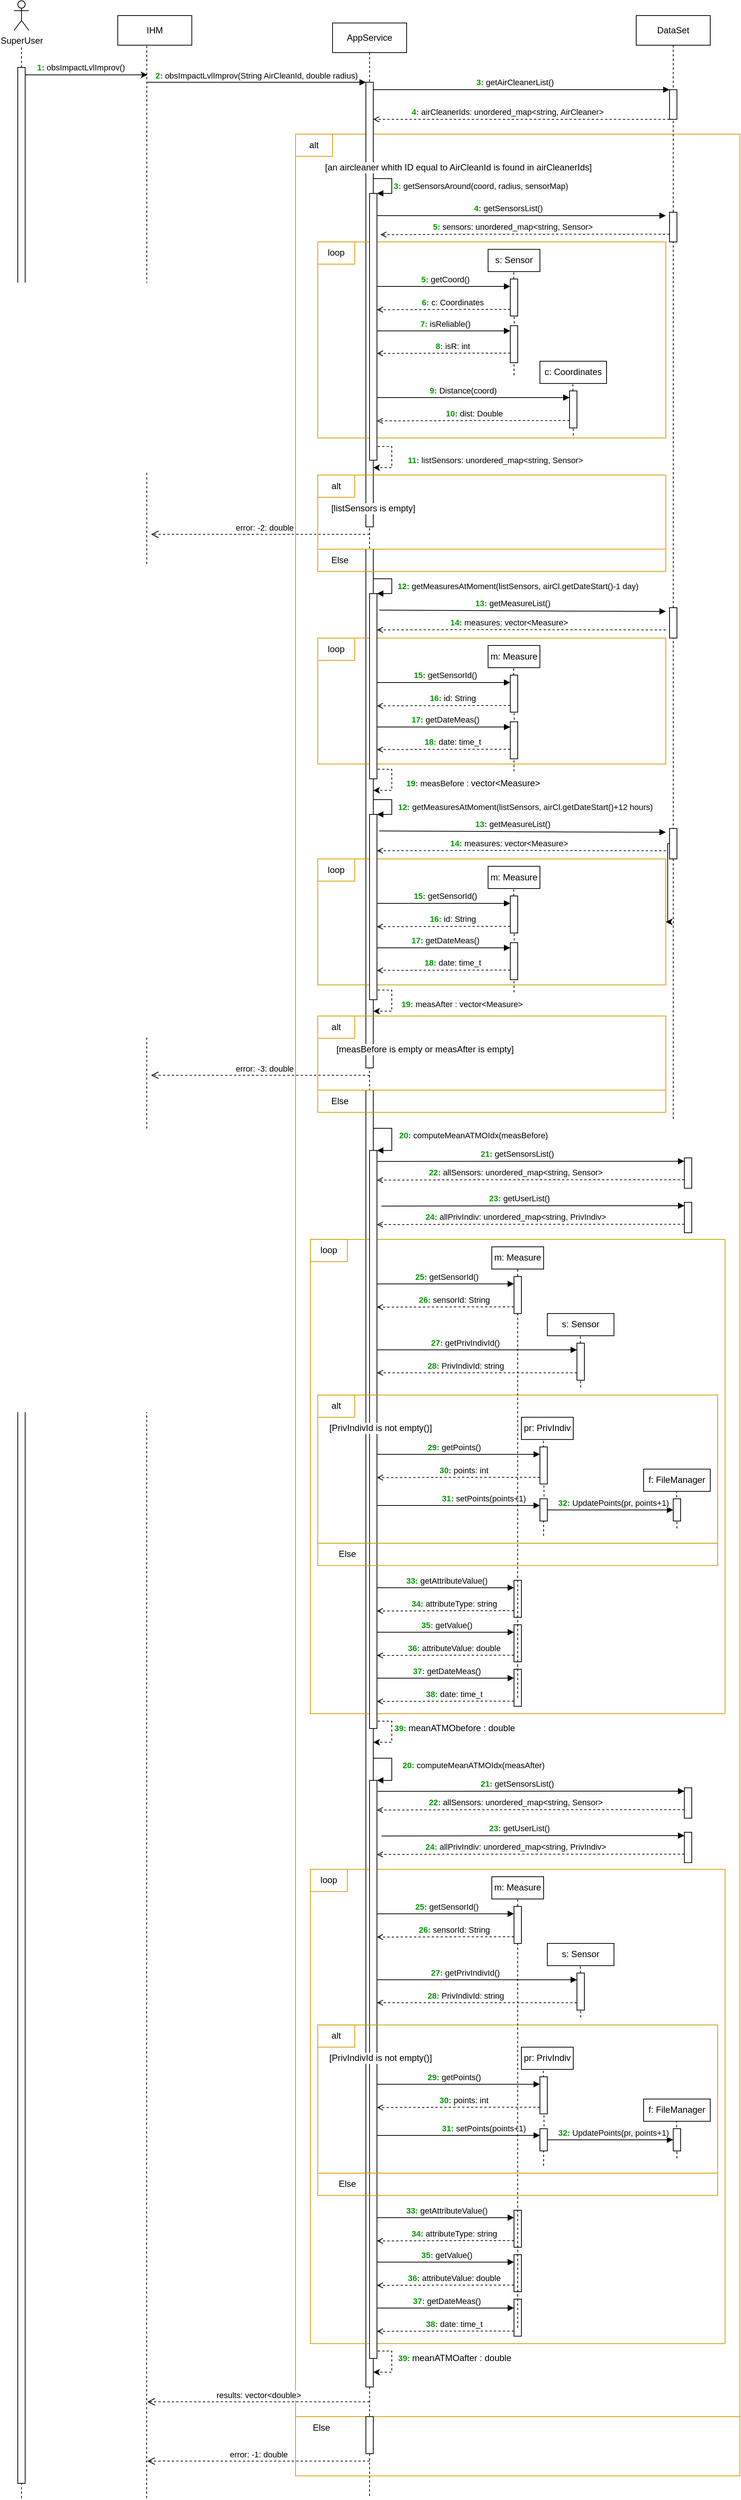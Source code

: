 <mxfile version="21.3.7" type="github">
  <diagram name="Page-1" id="I7RDIdogmaN5I8TK1vOo">
    <mxGraphModel dx="1366" dy="720" grid="1" gridSize="10" guides="1" tooltips="1" connect="1" arrows="1" fold="1" page="1" pageScale="1" pageWidth="1169" pageHeight="827" math="0" shadow="0">
      <root>
        <mxCell id="0" />
        <mxCell id="1" parent="0" />
        <mxCell id="6RgdmFb3KORjzDSThxDD-9" value="" style="rounded=0;whiteSpace=wrap;html=1;fillColor=none;strokeColor=#d79b00;" vertex="1" parent="1">
          <mxGeometry x="460" y="200" width="600" height="3080" as="geometry" />
        </mxCell>
        <mxCell id="bnaxQuVBlEbO6aS_ppuL-77" value="DataSet" style="shape=umlLifeline;perimeter=lifelinePerimeter;whiteSpace=wrap;html=1;container=0;dropTarget=0;collapsible=0;recursiveResize=0;outlineConnect=0;portConstraint=eastwest;newEdgeStyle={&quot;edgeStyle&quot;:&quot;elbowEdgeStyle&quot;,&quot;elbow&quot;:&quot;vertical&quot;,&quot;curved&quot;:0,&quot;rounded&quot;:0};" parent="1" vertex="1">
          <mxGeometry x="920" y="40" width="100" height="1490" as="geometry" />
        </mxCell>
        <mxCell id="6RgdmFb3KORjzDSThxDD-109" value="" style="html=1;points=[];perimeter=orthogonalPerimeter;outlineConnect=0;targetShapes=umlLifeline;portConstraint=eastwest;newEdgeStyle={&quot;edgeStyle&quot;:&quot;elbowEdgeStyle&quot;,&quot;elbow&quot;:&quot;vertical&quot;,&quot;curved&quot;:0,&quot;rounded&quot;:0};" vertex="1" parent="bnaxQuVBlEbO6aS_ppuL-77">
          <mxGeometry x="45" y="799" width="10" height="41" as="geometry" />
        </mxCell>
        <mxCell id="6RgdmFb3KORjzDSThxDD-134" value="" style="html=1;points=[];perimeter=orthogonalPerimeter;outlineConnect=0;targetShapes=umlLifeline;portConstraint=eastwest;newEdgeStyle={&quot;edgeStyle&quot;:&quot;elbowEdgeStyle&quot;,&quot;elbow&quot;:&quot;vertical&quot;,&quot;curved&quot;:0,&quot;rounded&quot;:0};" vertex="1" parent="bnaxQuVBlEbO6aS_ppuL-77">
          <mxGeometry x="45" y="1097" width="10" height="41" as="geometry" />
        </mxCell>
        <mxCell id="bnaxQuVBlEbO6aS_ppuL-73" value="AppService" style="shape=umlLifeline;perimeter=lifelinePerimeter;whiteSpace=wrap;html=1;container=0;dropTarget=0;collapsible=0;recursiveResize=0;outlineConnect=0;portConstraint=eastwest;newEdgeStyle={&quot;edgeStyle&quot;:&quot;elbowEdgeStyle&quot;,&quot;elbow&quot;:&quot;vertical&quot;,&quot;curved&quot;:0,&quot;rounded&quot;:0};" parent="1" vertex="1">
          <mxGeometry x="510" y="50" width="100" height="3340" as="geometry" />
        </mxCell>
        <mxCell id="bnaxQuVBlEbO6aS_ppuL-74" value="" style="html=1;points=[];perimeter=orthogonalPerimeter;outlineConnect=0;targetShapes=umlLifeline;portConstraint=eastwest;newEdgeStyle={&quot;edgeStyle&quot;:&quot;elbowEdgeStyle&quot;,&quot;elbow&quot;:&quot;vertical&quot;,&quot;curved&quot;:0,&quot;rounded&quot;:0};" parent="bnaxQuVBlEbO6aS_ppuL-73" vertex="1">
          <mxGeometry x="45" y="80" width="10" height="600" as="geometry" />
        </mxCell>
        <mxCell id="6RgdmFb3KORjzDSThxDD-150" value="" style="html=1;points=[];perimeter=orthogonalPerimeter;outlineConnect=0;targetShapes=umlLifeline;portConstraint=eastwest;newEdgeStyle={&quot;edgeStyle&quot;:&quot;elbowEdgeStyle&quot;,&quot;elbow&quot;:&quot;vertical&quot;,&quot;curved&quot;:0,&quot;rounded&quot;:0};" vertex="1" parent="bnaxQuVBlEbO6aS_ppuL-73">
          <mxGeometry x="45" y="1440" width="10" height="1750" as="geometry" />
        </mxCell>
        <mxCell id="6RgdmFb3KORjzDSThxDD-151" value="" style="rounded=0;whiteSpace=wrap;html=1;fillColor=none;strokeColor=#d79b00;" vertex="1" parent="bnaxQuVBlEbO6aS_ppuL-73">
          <mxGeometry x="-30" y="1641.45" width="560" height="640" as="geometry" />
        </mxCell>
        <mxCell id="6RgdmFb3KORjzDSThxDD-152" value="" style="html=1;points=[];perimeter=orthogonalPerimeter;outlineConnect=0;targetShapes=umlLifeline;portConstraint=eastwest;newEdgeStyle={&quot;edgeStyle&quot;:&quot;elbowEdgeStyle&quot;,&quot;elbow&quot;:&quot;vertical&quot;,&quot;curved&quot;:0,&quot;rounded&quot;:0};" vertex="1" parent="bnaxQuVBlEbO6aS_ppuL-73">
          <mxGeometry x="475" y="1531.45" width="10" height="41" as="geometry" />
        </mxCell>
        <mxCell id="6RgdmFb3KORjzDSThxDD-153" value="" style="endArrow=block;html=1;rounded=0;endFill=1;exitX=1.096;exitY=0.019;exitDx=0;exitDy=0;exitPerimeter=0;" edge="1" parent="bnaxQuVBlEbO6aS_ppuL-73" source="6RgdmFb3KORjzDSThxDD-162">
          <mxGeometry width="50" height="50" relative="1" as="geometry">
            <mxPoint x="66" y="1536.45" as="sourcePoint" />
            <mxPoint x="475" y="1536" as="targetPoint" />
            <Array as="points">
              <mxPoint x="300" y="1536" />
            </Array>
          </mxGeometry>
        </mxCell>
        <mxCell id="6RgdmFb3KORjzDSThxDD-154" value="&lt;b style=&quot;border-color: var(--border-color); caret-color: rgb(0, 153, 0); color: rgb(0, 153, 0);&quot;&gt;21:&amp;nbsp;&lt;/b&gt;getSensorsList()" style="edgeLabel;html=1;align=center;verticalAlign=middle;resizable=0;points=[];" vertex="1" connectable="0" parent="6RgdmFb3KORjzDSThxDD-153">
          <mxGeometry x="-0.412" y="2" relative="1" as="geometry">
            <mxPoint x="66" y="-8" as="offset" />
          </mxGeometry>
        </mxCell>
        <mxCell id="6RgdmFb3KORjzDSThxDD-155" value="" style="endArrow=open;html=1;rounded=0;endFill=0;dashed=1;entryX=0.964;entryY=0.236;entryDx=0;entryDy=0;entryPerimeter=0;" edge="1" parent="bnaxQuVBlEbO6aS_ppuL-73">
          <mxGeometry width="50" height="50" relative="1" as="geometry">
            <mxPoint x="475" y="1561" as="sourcePoint" />
            <mxPoint x="60" y="1561.45" as="targetPoint" />
            <Array as="points">
              <mxPoint x="205" y="1561" />
            </Array>
          </mxGeometry>
        </mxCell>
        <mxCell id="6RgdmFb3KORjzDSThxDD-156" value="&lt;b style=&quot;border-color: var(--border-color); caret-color: rgb(0, 153, 0); color: rgb(0, 153, 0);&quot;&gt;22:&amp;nbsp;&lt;/b&gt;allSensors:&amp;nbsp;unordered_map&amp;lt;string, Sensor&amp;gt;" style="edgeLabel;html=1;align=center;verticalAlign=middle;resizable=0;points=[];" vertex="1" connectable="0" parent="6RgdmFb3KORjzDSThxDD-155">
          <mxGeometry x="0.279" y="1" relative="1" as="geometry">
            <mxPoint x="37" y="-11" as="offset" />
          </mxGeometry>
        </mxCell>
        <mxCell id="6RgdmFb3KORjzDSThxDD-157" value="" style="html=1;points=[];perimeter=orthogonalPerimeter;outlineConnect=0;targetShapes=umlLifeline;portConstraint=eastwest;newEdgeStyle={&quot;edgeStyle&quot;:&quot;elbowEdgeStyle&quot;,&quot;elbow&quot;:&quot;vertical&quot;,&quot;curved&quot;:0,&quot;rounded&quot;:0};" vertex="1" parent="bnaxQuVBlEbO6aS_ppuL-73">
          <mxGeometry x="475" y="1591.45" width="10" height="41" as="geometry" />
        </mxCell>
        <mxCell id="6RgdmFb3KORjzDSThxDD-158" value="" style="endArrow=block;html=1;rounded=0;endFill=1;exitX=1.6;exitY=0.187;exitDx=0;exitDy=0;exitPerimeter=0;" edge="1" parent="bnaxQuVBlEbO6aS_ppuL-73">
          <mxGeometry width="50" height="50" relative="1" as="geometry">
            <mxPoint x="66" y="1596.45" as="sourcePoint" />
            <mxPoint x="475" y="1596" as="targetPoint" />
            <Array as="points">
              <mxPoint x="300" y="1596" />
            </Array>
          </mxGeometry>
        </mxCell>
        <mxCell id="6RgdmFb3KORjzDSThxDD-159" value="&lt;b style=&quot;border-color: var(--border-color); caret-color: rgb(0, 153, 0); color: rgb(0, 153, 0);&quot;&gt;23:&amp;nbsp;&lt;/b&gt;getUserList()" style="edgeLabel;html=1;align=center;verticalAlign=middle;resizable=0;points=[];" vertex="1" connectable="0" parent="6RgdmFb3KORjzDSThxDD-158">
          <mxGeometry x="-0.412" y="2" relative="1" as="geometry">
            <mxPoint x="66" y="-8" as="offset" />
          </mxGeometry>
        </mxCell>
        <mxCell id="6RgdmFb3KORjzDSThxDD-160" value="" style="endArrow=open;html=1;rounded=0;endFill=0;dashed=1;entryX=0.964;entryY=0.236;entryDx=0;entryDy=0;entryPerimeter=0;" edge="1" parent="bnaxQuVBlEbO6aS_ppuL-73">
          <mxGeometry width="50" height="50" relative="1" as="geometry">
            <mxPoint x="475" y="1621" as="sourcePoint" />
            <mxPoint x="60" y="1621.45" as="targetPoint" />
            <Array as="points">
              <mxPoint x="205" y="1621" />
            </Array>
          </mxGeometry>
        </mxCell>
        <mxCell id="6RgdmFb3KORjzDSThxDD-161" value="&lt;b style=&quot;border-color: var(--border-color); caret-color: rgb(0, 153, 0); color: rgb(0, 153, 0);&quot;&gt;24:&amp;nbsp;&lt;/b&gt;allPrivIndiv:&amp;nbsp;unordered_map&amp;lt;string, PrivIndiv&amp;gt;" style="edgeLabel;html=1;align=center;verticalAlign=middle;resizable=0;points=[];" vertex="1" connectable="0" parent="6RgdmFb3KORjzDSThxDD-160">
          <mxGeometry x="0.279" y="1" relative="1" as="geometry">
            <mxPoint x="37" y="-11" as="offset" />
          </mxGeometry>
        </mxCell>
        <mxCell id="6RgdmFb3KORjzDSThxDD-162" value="" style="rounded=0;whiteSpace=wrap;html=1;" vertex="1" parent="bnaxQuVBlEbO6aS_ppuL-73">
          <mxGeometry x="50" y="1521.45" width="10" height="780" as="geometry" />
        </mxCell>
        <mxCell id="6RgdmFb3KORjzDSThxDD-163" value="" style="endArrow=block;html=1;rounded=0;endFill=1;entryX=1;entryY=0;entryDx=0;entryDy=0;" edge="1" parent="bnaxQuVBlEbO6aS_ppuL-73" target="6RgdmFb3KORjzDSThxDD-162">
          <mxGeometry width="50" height="50" relative="1" as="geometry">
            <mxPoint x="55" y="1491.45" as="sourcePoint" />
            <mxPoint x="61" y="1651.45" as="targetPoint" />
            <Array as="points">
              <mxPoint x="80" y="1491.45" />
              <mxPoint x="80" y="1521.45" />
            </Array>
          </mxGeometry>
        </mxCell>
        <mxCell id="6RgdmFb3KORjzDSThxDD-164" value="&lt;b style=&quot;border-color: var(--border-color); caret-color: rgb(0, 153, 0); color: rgb(0, 153, 0);&quot;&gt;20:&amp;nbsp;&lt;/b&gt;computeMeanATMOIdx(measBefore)" style="edgeLabel;html=1;align=center;verticalAlign=middle;resizable=0;points=[];" vertex="1" connectable="0" parent="6RgdmFb3KORjzDSThxDD-163">
          <mxGeometry x="0.018" y="2" relative="1" as="geometry">
            <mxPoint x="108" y="-4" as="offset" />
          </mxGeometry>
        </mxCell>
        <mxCell id="6RgdmFb3KORjzDSThxDD-165" value="loop" style="rounded=0;whiteSpace=wrap;html=1;fillColor=none;strokeColor=#d79b00;" vertex="1" parent="bnaxQuVBlEbO6aS_ppuL-73">
          <mxGeometry x="-30" y="1641.45" width="50" height="30" as="geometry" />
        </mxCell>
        <mxCell id="6RgdmFb3KORjzDSThxDD-166" value="m: Measure" style="rounded=0;whiteSpace=wrap;html=1;" vertex="1" parent="bnaxQuVBlEbO6aS_ppuL-73">
          <mxGeometry x="215" y="1651.45" width="70" height="30" as="geometry" />
        </mxCell>
        <mxCell id="6RgdmFb3KORjzDSThxDD-167" value="" style="endArrow=block;html=1;rounded=0;endFill=1;" edge="1" parent="bnaxQuVBlEbO6aS_ppuL-73" target="6RgdmFb3KORjzDSThxDD-201">
          <mxGeometry width="50" height="50" relative="1" as="geometry">
            <mxPoint x="60" y="1701.45" as="sourcePoint" />
            <mxPoint x="230" y="1701.45" as="targetPoint" />
            <Array as="points">
              <mxPoint x="100" y="1701.45" />
            </Array>
          </mxGeometry>
        </mxCell>
        <mxCell id="6RgdmFb3KORjzDSThxDD-168" value="&lt;b style=&quot;border-color: var(--border-color); caret-color: rgb(0, 153, 0); color: rgb(0, 153, 0);&quot;&gt;25:&amp;nbsp;&lt;/b&gt;getSensorId()" style="edgeLabel;html=1;align=center;verticalAlign=middle;resizable=0;points=[];" vertex="1" connectable="0" parent="6RgdmFb3KORjzDSThxDD-167">
          <mxGeometry x="-0.412" y="2" relative="1" as="geometry">
            <mxPoint x="39" y="-8" as="offset" />
          </mxGeometry>
        </mxCell>
        <mxCell id="6RgdmFb3KORjzDSThxDD-169" value="" style="endArrow=none;dashed=1;html=1;rounded=0;exitX=0.5;exitY=0.714;exitDx=0;exitDy=0;exitPerimeter=0;entryX=0.5;entryY=1;entryDx=0;entryDy=0;entryPerimeter=0;" edge="1" parent="bnaxQuVBlEbO6aS_ppuL-73" source="6RgdmFb3KORjzDSThxDD-201" target="6RgdmFb3KORjzDSThxDD-166">
          <mxGeometry width="50" height="50" relative="1" as="geometry">
            <mxPoint x="246" y="1775.45" as="sourcePoint" />
            <mxPoint x="244.55" y="1681.45" as="targetPoint" />
          </mxGeometry>
        </mxCell>
        <mxCell id="6RgdmFb3KORjzDSThxDD-170" value="" style="endArrow=open;html=1;rounded=0;endFill=0;dashed=1;entryX=1.055;entryY=0.269;entryDx=0;entryDy=0;entryPerimeter=0;" edge="1" parent="bnaxQuVBlEbO6aS_ppuL-73" source="6RgdmFb3KORjzDSThxDD-201">
          <mxGeometry width="50" height="50" relative="1" as="geometry">
            <mxPoint x="240" y="1721.45" as="sourcePoint" />
            <mxPoint x="60" y="1732.9" as="targetPoint" />
            <Array as="points">
              <mxPoint x="200" y="1732.45" />
            </Array>
          </mxGeometry>
        </mxCell>
        <mxCell id="6RgdmFb3KORjzDSThxDD-171" value="&lt;b style=&quot;border-color: var(--border-color); caret-color: rgb(0, 153, 0); color: rgb(0, 153, 0);&quot;&gt;26:&amp;nbsp;&lt;/b&gt;sensorId:&amp;nbsp;String" style="edgeLabel;html=1;align=center;verticalAlign=middle;resizable=0;points=[];" vertex="1" connectable="0" parent="6RgdmFb3KORjzDSThxDD-170">
          <mxGeometry x="0.279" y="1" relative="1" as="geometry">
            <mxPoint x="37" y="-11" as="offset" />
          </mxGeometry>
        </mxCell>
        <mxCell id="6RgdmFb3KORjzDSThxDD-172" value="s: Sensor" style="rounded=0;whiteSpace=wrap;html=1;" vertex="1" parent="bnaxQuVBlEbO6aS_ppuL-73">
          <mxGeometry x="290" y="1741.45" width="90" height="30" as="geometry" />
        </mxCell>
        <mxCell id="6RgdmFb3KORjzDSThxDD-173" value="" style="endArrow=none;dashed=1;html=1;rounded=0;" edge="1" parent="bnaxQuVBlEbO6aS_ppuL-73">
          <mxGeometry width="50" height="50" relative="1" as="geometry">
            <mxPoint x="335" y="1841.45" as="sourcePoint" />
            <mxPoint x="334.55" y="1771.45" as="targetPoint" />
          </mxGeometry>
        </mxCell>
        <mxCell id="6RgdmFb3KORjzDSThxDD-174" value="" style="html=1;points=[];perimeter=orthogonalPerimeter;outlineConnect=0;targetShapes=umlLifeline;portConstraint=eastwest;newEdgeStyle={&quot;edgeStyle&quot;:&quot;elbowEdgeStyle&quot;,&quot;elbow&quot;:&quot;vertical&quot;,&quot;curved&quot;:0,&quot;rounded&quot;:0};" vertex="1" parent="bnaxQuVBlEbO6aS_ppuL-73">
          <mxGeometry x="330" y="1781.45" width="10" height="50" as="geometry" />
        </mxCell>
        <mxCell id="6RgdmFb3KORjzDSThxDD-175" value="" style="endArrow=block;html=1;rounded=0;endFill=1;" edge="1" parent="bnaxQuVBlEbO6aS_ppuL-73" target="6RgdmFb3KORjzDSThxDD-174">
          <mxGeometry width="50" height="50" relative="1" as="geometry">
            <mxPoint x="60" y="1790.45" as="sourcePoint" />
            <mxPoint x="250" y="1790.5" as="targetPoint" />
            <Array as="points">
              <mxPoint x="110" y="1790.5" />
            </Array>
          </mxGeometry>
        </mxCell>
        <mxCell id="6RgdmFb3KORjzDSThxDD-176" value="&lt;b style=&quot;border-color: var(--border-color); caret-color: rgb(0, 153, 0); color: rgb(0, 153, 0);&quot;&gt;27:&amp;nbsp;&lt;/b&gt;getPrivIndivId()" style="edgeLabel;html=1;align=center;verticalAlign=middle;resizable=0;points=[];" vertex="1" connectable="0" parent="6RgdmFb3KORjzDSThxDD-175">
          <mxGeometry x="-0.412" y="2" relative="1" as="geometry">
            <mxPoint x="39" y="-8" as="offset" />
          </mxGeometry>
        </mxCell>
        <mxCell id="6RgdmFb3KORjzDSThxDD-177" value="" style="endArrow=open;html=1;rounded=0;endFill=0;dashed=1;" edge="1" parent="bnaxQuVBlEbO6aS_ppuL-73" source="6RgdmFb3KORjzDSThxDD-174">
          <mxGeometry width="50" height="50" relative="1" as="geometry">
            <mxPoint x="250" y="1821.5" as="sourcePoint" />
            <mxPoint x="60" y="1821.45" as="targetPoint" />
            <Array as="points">
              <mxPoint x="210" y="1821.5" />
            </Array>
          </mxGeometry>
        </mxCell>
        <mxCell id="6RgdmFb3KORjzDSThxDD-178" value="&lt;b style=&quot;border-color: var(--border-color); caret-color: rgb(0, 153, 0); color: rgb(0, 153, 0);&quot;&gt;28:&amp;nbsp;&lt;/b&gt;PrivIndivId: string&amp;nbsp;" style="edgeLabel;html=1;align=center;verticalAlign=middle;resizable=0;points=[];" vertex="1" connectable="0" parent="6RgdmFb3KORjzDSThxDD-177">
          <mxGeometry x="0.279" y="1" relative="1" as="geometry">
            <mxPoint x="23" y="-11" as="offset" />
          </mxGeometry>
        </mxCell>
        <mxCell id="6RgdmFb3KORjzDSThxDD-179" value="" style="rounded=0;whiteSpace=wrap;html=1;fillColor=none;strokeColor=#d79b00;" vertex="1" parent="bnaxQuVBlEbO6aS_ppuL-73">
          <mxGeometry x="-20" y="1851.45" width="540" height="200" as="geometry" />
        </mxCell>
        <mxCell id="6RgdmFb3KORjzDSThxDD-180" value="alt" style="rounded=0;whiteSpace=wrap;html=1;fillColor=none;strokeColor=#d79b00;" vertex="1" parent="bnaxQuVBlEbO6aS_ppuL-73">
          <mxGeometry x="-20" y="1851.45" width="50" height="30" as="geometry" />
        </mxCell>
        <mxCell id="6RgdmFb3KORjzDSThxDD-181" value="[PrivIndivId is not empty()]" style="text;html=1;strokeColor=none;fillColor=none;align=center;verticalAlign=middle;whiteSpace=wrap;rounded=0;labelBackgroundColor=default;" vertex="1" parent="bnaxQuVBlEbO6aS_ppuL-73">
          <mxGeometry x="-10" y="1881.45" width="150" height="30" as="geometry" />
        </mxCell>
        <mxCell id="6RgdmFb3KORjzDSThxDD-182" value="pr: PrivIndiv" style="rounded=0;whiteSpace=wrap;html=1;" vertex="1" parent="bnaxQuVBlEbO6aS_ppuL-73">
          <mxGeometry x="255" y="1881.45" width="70" height="30" as="geometry" />
        </mxCell>
        <mxCell id="6RgdmFb3KORjzDSThxDD-183" value="" style="endArrow=block;html=1;rounded=0;endFill=1;" edge="1" parent="bnaxQuVBlEbO6aS_ppuL-73" target="6RgdmFb3KORjzDSThxDD-186">
          <mxGeometry width="50" height="50" relative="1" as="geometry">
            <mxPoint x="60" y="1931.45" as="sourcePoint" />
            <mxPoint x="230" y="1931.45" as="targetPoint" />
            <Array as="points">
              <mxPoint x="100" y="1931.45" />
            </Array>
          </mxGeometry>
        </mxCell>
        <mxCell id="6RgdmFb3KORjzDSThxDD-184" value="&lt;b style=&quot;border-color: var(--border-color); caret-color: rgb(0, 153, 0); color: rgb(0, 153, 0);&quot;&gt;29:&amp;nbsp;&lt;/b&gt;getPoints()" style="edgeLabel;html=1;align=center;verticalAlign=middle;resizable=0;points=[];" vertex="1" connectable="0" parent="6RgdmFb3KORjzDSThxDD-183">
          <mxGeometry x="-0.412" y="2" relative="1" as="geometry">
            <mxPoint x="39" y="-8" as="offset" />
          </mxGeometry>
        </mxCell>
        <mxCell id="6RgdmFb3KORjzDSThxDD-185" value="" style="endArrow=none;dashed=1;html=1;rounded=0;exitX=0.601;exitY=0.897;exitDx=0;exitDy=0;exitPerimeter=0;" edge="1" parent="bnaxQuVBlEbO6aS_ppuL-73" source="6RgdmFb3KORjzDSThxDD-190">
          <mxGeometry width="50" height="50" relative="1" as="geometry">
            <mxPoint x="285" y="2051.45" as="sourcePoint" />
            <mxPoint x="284.55" y="1911.45" as="targetPoint" />
          </mxGeometry>
        </mxCell>
        <mxCell id="6RgdmFb3KORjzDSThxDD-186" value="" style="html=1;points=[];perimeter=orthogonalPerimeter;outlineConnect=0;targetShapes=umlLifeline;portConstraint=eastwest;newEdgeStyle={&quot;edgeStyle&quot;:&quot;elbowEdgeStyle&quot;,&quot;elbow&quot;:&quot;vertical&quot;,&quot;curved&quot;:0,&quot;rounded&quot;:0};" vertex="1" parent="bnaxQuVBlEbO6aS_ppuL-73">
          <mxGeometry x="280" y="1921.45" width="10" height="50" as="geometry" />
        </mxCell>
        <mxCell id="6RgdmFb3KORjzDSThxDD-187" value="" style="endArrow=open;html=1;rounded=0;endFill=0;dashed=1;entryX=1.055;entryY=0.269;entryDx=0;entryDy=0;entryPerimeter=0;" edge="1" parent="bnaxQuVBlEbO6aS_ppuL-73" source="6RgdmFb3KORjzDSThxDD-186">
          <mxGeometry width="50" height="50" relative="1" as="geometry">
            <mxPoint x="240" y="1951.45" as="sourcePoint" />
            <mxPoint x="60" y="1962.9" as="targetPoint" />
            <Array as="points">
              <mxPoint x="200" y="1962.45" />
            </Array>
          </mxGeometry>
        </mxCell>
        <mxCell id="6RgdmFb3KORjzDSThxDD-188" value="&lt;b style=&quot;border-color: var(--border-color); caret-color: rgb(0, 153, 0); color: rgb(0, 153, 0);&quot;&gt;30:&amp;nbsp;&lt;/b&gt;points:&amp;nbsp;int" style="edgeLabel;html=1;align=center;verticalAlign=middle;resizable=0;points=[];" vertex="1" connectable="0" parent="6RgdmFb3KORjzDSThxDD-187">
          <mxGeometry x="0.279" y="1" relative="1" as="geometry">
            <mxPoint x="37" y="-11" as="offset" />
          </mxGeometry>
        </mxCell>
        <mxCell id="6RgdmFb3KORjzDSThxDD-189" value="" style="endArrow=none;dashed=1;html=1;rounded=0;" edge="1" parent="bnaxQuVBlEbO6aS_ppuL-73" target="6RgdmFb3KORjzDSThxDD-190">
          <mxGeometry width="50" height="50" relative="1" as="geometry">
            <mxPoint x="285" y="2041.45" as="sourcePoint" />
            <mxPoint x="284.55" y="1911.45" as="targetPoint" />
          </mxGeometry>
        </mxCell>
        <mxCell id="6RgdmFb3KORjzDSThxDD-190" value="" style="html=1;points=[];perimeter=orthogonalPerimeter;outlineConnect=0;targetShapes=umlLifeline;portConstraint=eastwest;newEdgeStyle={&quot;edgeStyle&quot;:&quot;elbowEdgeStyle&quot;,&quot;elbow&quot;:&quot;vertical&quot;,&quot;curved&quot;:0,&quot;rounded&quot;:0};" vertex="1" parent="bnaxQuVBlEbO6aS_ppuL-73">
          <mxGeometry x="280" y="1991.45" width="10" height="30" as="geometry" />
        </mxCell>
        <mxCell id="6RgdmFb3KORjzDSThxDD-191" value="" style="endArrow=block;html=1;rounded=0;endFill=1;" edge="1" parent="bnaxQuVBlEbO6aS_ppuL-73" target="6RgdmFb3KORjzDSThxDD-190">
          <mxGeometry width="50" height="50" relative="1" as="geometry">
            <mxPoint x="60" y="2000.5" as="sourcePoint" />
            <mxPoint x="240" y="2000.5" as="targetPoint" />
            <Array as="points">
              <mxPoint x="100" y="2000.5" />
            </Array>
          </mxGeometry>
        </mxCell>
        <mxCell id="6RgdmFb3KORjzDSThxDD-192" value="&lt;b style=&quot;border-color: var(--border-color); caret-color: rgb(0, 153, 0); color: rgb(0, 153, 0);&quot;&gt;31:&amp;nbsp;&lt;/b&gt;&lt;span style=&quot;border-color: var(--border-color); caret-color: rgb(0, 153, 0);&quot;&gt;setPoints&lt;/span&gt;(points+1)" style="edgeLabel;html=1;align=center;verticalAlign=middle;resizable=0;points=[];" vertex="1" connectable="0" parent="6RgdmFb3KORjzDSThxDD-191">
          <mxGeometry x="-0.412" y="2" relative="1" as="geometry">
            <mxPoint x="79" y="-8" as="offset" />
          </mxGeometry>
        </mxCell>
        <mxCell id="6RgdmFb3KORjzDSThxDD-193" value="f: FileManager" style="rounded=0;whiteSpace=wrap;html=1;" vertex="1" parent="bnaxQuVBlEbO6aS_ppuL-73">
          <mxGeometry x="420" y="1951.45" width="90" height="30" as="geometry" />
        </mxCell>
        <mxCell id="6RgdmFb3KORjzDSThxDD-194" value="" style="endArrow=none;dashed=1;html=1;rounded=0;" edge="1" parent="bnaxQuVBlEbO6aS_ppuL-73">
          <mxGeometry width="50" height="50" relative="1" as="geometry">
            <mxPoint x="465" y="2031.45" as="sourcePoint" />
            <mxPoint x="464.55" y="1981.45" as="targetPoint" />
          </mxGeometry>
        </mxCell>
        <mxCell id="6RgdmFb3KORjzDSThxDD-195" value="" style="html=1;points=[];perimeter=orthogonalPerimeter;outlineConnect=0;targetShapes=umlLifeline;portConstraint=eastwest;newEdgeStyle={&quot;edgeStyle&quot;:&quot;elbowEdgeStyle&quot;,&quot;elbow&quot;:&quot;vertical&quot;,&quot;curved&quot;:0,&quot;rounded&quot;:0};" vertex="1" parent="bnaxQuVBlEbO6aS_ppuL-73">
          <mxGeometry x="460" y="1991.45" width="10" height="30" as="geometry" />
        </mxCell>
        <mxCell id="6RgdmFb3KORjzDSThxDD-196" value="" style="endArrow=block;html=1;rounded=0;endFill=1;" edge="1" parent="bnaxQuVBlEbO6aS_ppuL-73" source="6RgdmFb3KORjzDSThxDD-190" target="6RgdmFb3KORjzDSThxDD-195">
          <mxGeometry width="50" height="50" relative="1" as="geometry">
            <mxPoint x="290" y="2010.45" as="sourcePoint" />
            <mxPoint x="340" y="2010.5" as="targetPoint" />
            <Array as="points" />
          </mxGeometry>
        </mxCell>
        <mxCell id="6RgdmFb3KORjzDSThxDD-197" value="&lt;b style=&quot;border-color: var(--border-color); caret-color: rgb(0, 153, 0); color: rgb(0, 153, 0);&quot;&gt;32: &lt;/b&gt;&lt;span style=&quot;border-color: var(--border-color); caret-color: rgb(0, 153, 0);&quot;&gt;UpdatePoints&lt;/span&gt;(pr, points+1)" style="edgeLabel;html=1;align=center;verticalAlign=middle;resizable=0;points=[];" vertex="1" connectable="0" parent="6RgdmFb3KORjzDSThxDD-196">
          <mxGeometry x="-0.412" y="2" relative="1" as="geometry">
            <mxPoint x="39" y="-8" as="offset" />
          </mxGeometry>
        </mxCell>
        <mxCell id="6RgdmFb3KORjzDSThxDD-198" value="" style="rounded=0;whiteSpace=wrap;html=1;fillColor=none;strokeColor=#d79b00;" vertex="1" parent="bnaxQuVBlEbO6aS_ppuL-73">
          <mxGeometry x="-20" y="2051.45" width="540" height="30" as="geometry" />
        </mxCell>
        <mxCell id="6RgdmFb3KORjzDSThxDD-199" value="Else" style="text;html=1;strokeColor=none;fillColor=none;align=center;verticalAlign=middle;whiteSpace=wrap;rounded=0;labelBackgroundColor=default;" vertex="1" parent="bnaxQuVBlEbO6aS_ppuL-73">
          <mxGeometry x="-10" y="2051.45" width="60" height="30" as="geometry" />
        </mxCell>
        <mxCell id="6RgdmFb3KORjzDSThxDD-201" value="" style="html=1;points=[];perimeter=orthogonalPerimeter;outlineConnect=0;targetShapes=umlLifeline;portConstraint=eastwest;newEdgeStyle={&quot;edgeStyle&quot;:&quot;elbowEdgeStyle&quot;,&quot;elbow&quot;:&quot;vertical&quot;,&quot;curved&quot;:0,&quot;rounded&quot;:0};" vertex="1" parent="bnaxQuVBlEbO6aS_ppuL-73">
          <mxGeometry x="245" y="1691.45" width="10" height="50" as="geometry" />
        </mxCell>
        <mxCell id="6RgdmFb3KORjzDSThxDD-202" value="" style="endArrow=block;html=1;rounded=0;endFill=1;" edge="1" parent="bnaxQuVBlEbO6aS_ppuL-73" target="6RgdmFb3KORjzDSThxDD-206">
          <mxGeometry width="50" height="50" relative="1" as="geometry">
            <mxPoint x="60" y="2111.45" as="sourcePoint" />
            <mxPoint x="230" y="2111.45" as="targetPoint" />
            <Array as="points">
              <mxPoint x="100" y="2111.45" />
            </Array>
          </mxGeometry>
        </mxCell>
        <mxCell id="6RgdmFb3KORjzDSThxDD-203" value="&lt;b style=&quot;border-color: var(--border-color); caret-color: rgb(0, 153, 0); color: rgb(0, 153, 0);&quot;&gt;33:&amp;nbsp;&lt;/b&gt;getAttributeValue()" style="edgeLabel;html=1;align=center;verticalAlign=middle;resizable=0;points=[];" vertex="1" connectable="0" parent="6RgdmFb3KORjzDSThxDD-202">
          <mxGeometry x="-0.412" y="2" relative="1" as="geometry">
            <mxPoint x="39" y="-8" as="offset" />
          </mxGeometry>
        </mxCell>
        <mxCell id="6RgdmFb3KORjzDSThxDD-204" value="" style="endArrow=open;html=1;rounded=0;endFill=0;dashed=1;entryX=1.055;entryY=0.269;entryDx=0;entryDy=0;entryPerimeter=0;" edge="1" parent="bnaxQuVBlEbO6aS_ppuL-73" source="6RgdmFb3KORjzDSThxDD-206">
          <mxGeometry width="50" height="50" relative="1" as="geometry">
            <mxPoint x="240" y="2131.45" as="sourcePoint" />
            <mxPoint x="60" y="2142.9" as="targetPoint" />
            <Array as="points">
              <mxPoint x="200" y="2142.45" />
            </Array>
          </mxGeometry>
        </mxCell>
        <mxCell id="6RgdmFb3KORjzDSThxDD-205" value="&lt;b style=&quot;border-color: var(--border-color); caret-color: rgb(0, 153, 0); color: rgb(0, 153, 0);&quot;&gt;34:&amp;nbsp;&lt;/b&gt;attributeType:&amp;nbsp;string" style="edgeLabel;html=1;align=center;verticalAlign=middle;resizable=0;points=[];" vertex="1" connectable="0" parent="6RgdmFb3KORjzDSThxDD-204">
          <mxGeometry x="0.279" y="1" relative="1" as="geometry">
            <mxPoint x="37" y="-11" as="offset" />
          </mxGeometry>
        </mxCell>
        <mxCell id="6RgdmFb3KORjzDSThxDD-206" value="" style="html=1;points=[];perimeter=orthogonalPerimeter;outlineConnect=0;targetShapes=umlLifeline;portConstraint=eastwest;newEdgeStyle={&quot;edgeStyle&quot;:&quot;elbowEdgeStyle&quot;,&quot;elbow&quot;:&quot;vertical&quot;,&quot;curved&quot;:0,&quot;rounded&quot;:0};" vertex="1" parent="bnaxQuVBlEbO6aS_ppuL-73">
          <mxGeometry x="245" y="2101.45" width="10" height="50" as="geometry" />
        </mxCell>
        <mxCell id="6RgdmFb3KORjzDSThxDD-207" value="" style="endArrow=block;html=1;rounded=0;endFill=1;" edge="1" parent="bnaxQuVBlEbO6aS_ppuL-73" target="6RgdmFb3KORjzDSThxDD-211">
          <mxGeometry width="50" height="50" relative="1" as="geometry">
            <mxPoint x="60" y="2171.45" as="sourcePoint" />
            <mxPoint x="230" y="2171.45" as="targetPoint" />
            <Array as="points">
              <mxPoint x="100" y="2171.45" />
            </Array>
          </mxGeometry>
        </mxCell>
        <mxCell id="6RgdmFb3KORjzDSThxDD-208" value="&lt;b style=&quot;border-color: var(--border-color); caret-color: rgb(0, 153, 0); color: rgb(0, 153, 0);&quot;&gt;35:&amp;nbsp;&lt;/b&gt;getValue()" style="edgeLabel;html=1;align=center;verticalAlign=middle;resizable=0;points=[];" vertex="1" connectable="0" parent="6RgdmFb3KORjzDSThxDD-207">
          <mxGeometry x="-0.412" y="2" relative="1" as="geometry">
            <mxPoint x="39" y="-8" as="offset" />
          </mxGeometry>
        </mxCell>
        <mxCell id="6RgdmFb3KORjzDSThxDD-209" value="" style="endArrow=open;html=1;rounded=0;endFill=0;dashed=1;entryX=1.055;entryY=0.269;entryDx=0;entryDy=0;entryPerimeter=0;" edge="1" parent="bnaxQuVBlEbO6aS_ppuL-73" source="6RgdmFb3KORjzDSThxDD-211">
          <mxGeometry width="50" height="50" relative="1" as="geometry">
            <mxPoint x="240" y="2191.45" as="sourcePoint" />
            <mxPoint x="60" y="2202.9" as="targetPoint" />
            <Array as="points">
              <mxPoint x="200" y="2202.45" />
            </Array>
          </mxGeometry>
        </mxCell>
        <mxCell id="6RgdmFb3KORjzDSThxDD-210" value="&lt;b style=&quot;border-color: var(--border-color); caret-color: rgb(0, 153, 0); color: rgb(0, 153, 0);&quot;&gt;36:&amp;nbsp;&lt;/b&gt;attributeValue:&amp;nbsp;double" style="edgeLabel;html=1;align=center;verticalAlign=middle;resizable=0;points=[];" vertex="1" connectable="0" parent="6RgdmFb3KORjzDSThxDD-209">
          <mxGeometry x="0.279" y="1" relative="1" as="geometry">
            <mxPoint x="37" y="-11" as="offset" />
          </mxGeometry>
        </mxCell>
        <mxCell id="6RgdmFb3KORjzDSThxDD-211" value="" style="html=1;points=[];perimeter=orthogonalPerimeter;outlineConnect=0;targetShapes=umlLifeline;portConstraint=eastwest;newEdgeStyle={&quot;edgeStyle&quot;:&quot;elbowEdgeStyle&quot;,&quot;elbow&quot;:&quot;vertical&quot;,&quot;curved&quot;:0,&quot;rounded&quot;:0};" vertex="1" parent="bnaxQuVBlEbO6aS_ppuL-73">
          <mxGeometry x="245" y="2161.45" width="10" height="50" as="geometry" />
        </mxCell>
        <mxCell id="6RgdmFb3KORjzDSThxDD-212" value="" style="endArrow=none;dashed=1;html=1;rounded=0;exitX=0.5;exitY=0.774;exitDx=0;exitDy=0;exitPerimeter=0;entryX=0.5;entryY=1;entryDx=0;entryDy=0;entryPerimeter=0;" edge="1" parent="bnaxQuVBlEbO6aS_ppuL-73" source="6RgdmFb3KORjzDSThxDD-151" target="6RgdmFb3KORjzDSThxDD-213">
          <mxGeometry width="50" height="50" relative="1" as="geometry">
            <mxPoint x="250" y="2291.45" as="sourcePoint" />
            <mxPoint x="250" y="1741.45" as="targetPoint" />
          </mxGeometry>
        </mxCell>
        <mxCell id="6RgdmFb3KORjzDSThxDD-213" value="" style="html=1;points=[];perimeter=orthogonalPerimeter;outlineConnect=0;targetShapes=umlLifeline;portConstraint=eastwest;newEdgeStyle={&quot;edgeStyle&quot;:&quot;elbowEdgeStyle&quot;,&quot;elbow&quot;:&quot;vertical&quot;,&quot;curved&quot;:0,&quot;rounded&quot;:0};" vertex="1" parent="bnaxQuVBlEbO6aS_ppuL-73">
          <mxGeometry x="245" y="2221.45" width="10" height="50" as="geometry" />
        </mxCell>
        <mxCell id="6RgdmFb3KORjzDSThxDD-200" value="" style="endArrow=none;dashed=1;html=1;rounded=0;exitX=0.5;exitY=0.774;exitDx=0;exitDy=0;exitPerimeter=0;entryX=0.5;entryY=1;entryDx=0;entryDy=0;entryPerimeter=0;" edge="1" parent="bnaxQuVBlEbO6aS_ppuL-73" source="6RgdmFb3KORjzDSThxDD-213" target="6RgdmFb3KORjzDSThxDD-201">
          <mxGeometry width="50" height="50" relative="1" as="geometry">
            <mxPoint x="250" y="2241.45" as="sourcePoint" />
            <mxPoint x="250" y="1681.45" as="targetPoint" />
          </mxGeometry>
        </mxCell>
        <mxCell id="6RgdmFb3KORjzDSThxDD-214" value="" style="endArrow=block;html=1;rounded=0;endFill=1;" edge="1" parent="bnaxQuVBlEbO6aS_ppuL-73">
          <mxGeometry width="50" height="50" relative="1" as="geometry">
            <mxPoint x="60" y="2233.45" as="sourcePoint" />
            <mxPoint x="245" y="2233.45" as="targetPoint" />
            <Array as="points">
              <mxPoint x="100" y="2233.45" />
            </Array>
          </mxGeometry>
        </mxCell>
        <mxCell id="6RgdmFb3KORjzDSThxDD-215" value="&lt;b style=&quot;border-color: var(--border-color); caret-color: rgb(0, 153, 0); color: rgb(0, 153, 0);&quot;&gt;37:&amp;nbsp;&lt;/b&gt;getDateMeas()" style="edgeLabel;html=1;align=center;verticalAlign=middle;resizable=0;points=[];" vertex="1" connectable="0" parent="6RgdmFb3KORjzDSThxDD-214">
          <mxGeometry x="-0.412" y="2" relative="1" as="geometry">
            <mxPoint x="39" y="-8" as="offset" />
          </mxGeometry>
        </mxCell>
        <mxCell id="6RgdmFb3KORjzDSThxDD-216" value="" style="endArrow=open;html=1;rounded=0;endFill=0;dashed=1;entryX=1.055;entryY=0.269;entryDx=0;entryDy=0;entryPerimeter=0;" edge="1" parent="bnaxQuVBlEbO6aS_ppuL-73">
          <mxGeometry width="50" height="50" relative="1" as="geometry">
            <mxPoint x="245" y="2264.45" as="sourcePoint" />
            <mxPoint x="60" y="2264.9" as="targetPoint" />
            <Array as="points">
              <mxPoint x="200" y="2264.45" />
            </Array>
          </mxGeometry>
        </mxCell>
        <mxCell id="6RgdmFb3KORjzDSThxDD-217" value="&lt;b style=&quot;border-color: var(--border-color); caret-color: rgb(0, 153, 0); color: rgb(0, 153, 0);&quot;&gt;38: &lt;/b&gt;&lt;span style=&quot;border-color: var(--border-color); caret-color: rgb(0, 153, 0);&quot;&gt;date&lt;/span&gt;:&amp;nbsp;time_t" style="edgeLabel;html=1;align=center;verticalAlign=middle;resizable=0;points=[];" vertex="1" connectable="0" parent="6RgdmFb3KORjzDSThxDD-216">
          <mxGeometry x="0.279" y="1" relative="1" as="geometry">
            <mxPoint x="37" y="-11" as="offset" />
          </mxGeometry>
        </mxCell>
        <mxCell id="6RgdmFb3KORjzDSThxDD-218" value="" style="endArrow=classic;dashed=1;html=1;rounded=0;exitX=1.112;exitY=0.989;exitDx=0;exitDy=0;exitPerimeter=0;startArrow=none;startFill=0;endFill=1;" edge="1" parent="bnaxQuVBlEbO6aS_ppuL-73">
          <mxGeometry width="50" height="50" relative="1" as="geometry">
            <mxPoint x="61.12" y="2291.49" as="sourcePoint" />
            <mxPoint x="55" y="2320" as="targetPoint" />
            <Array as="points">
              <mxPoint x="80" y="2291.45" />
              <mxPoint x="80" y="2320" />
            </Array>
          </mxGeometry>
        </mxCell>
        <mxCell id="6RgdmFb3KORjzDSThxDD-219" value="&lt;font style=&quot;&quot;&gt;&lt;b style=&quot;font-size: 11px; border-color: var(--border-color); caret-color: rgb(0, 153, 0); color: rgb(0, 153, 0);&quot;&gt;39:&lt;/b&gt;&lt;span style=&quot;border-color: var(--border-color);&quot;&gt;&lt;span style=&quot;caret-color: rgb(0, 153, 0); font-size: 11px;&quot;&gt;&amp;nbsp;&lt;/span&gt;&lt;font style=&quot;background-color: initial;&quot;&gt;&lt;span style=&quot;border-color: var(--border-color);&quot;&gt;meanATMObefore&amp;nbsp;: &lt;span style=&quot;caret-color: rgb(0, 153, 0);&quot;&gt;double&lt;/span&gt;&lt;/span&gt;&lt;/font&gt;&lt;br&gt;&lt;/span&gt;&lt;/font&gt;" style="text;html=1;strokeColor=none;fillColor=none;align=center;verticalAlign=middle;whiteSpace=wrap;rounded=0;" vertex="1" parent="bnaxQuVBlEbO6aS_ppuL-73">
          <mxGeometry x="80" y="2291.45" width="170" height="20" as="geometry" />
        </mxCell>
        <mxCell id="bnaxQuVBlEbO6aS_ppuL-75" value="&lt;font color=&quot;#009900&quot; style=&quot;border-color: var(--border-color); caret-color: rgb(0, 153, 0);&quot;&gt;&lt;b&gt;2:&lt;/b&gt;&lt;/font&gt;&lt;font style=&quot;border-color: var(--border-color);&quot; color=&quot;#99ff99&quot;&gt;&amp;nbsp;&lt;/font&gt;obsImpactLvlImprov(String AirCleanId, double radius)" style="html=1;verticalAlign=bottom;endArrow=block;edgeStyle=elbowEdgeStyle;elbow=vertical;curved=0;rounded=0;" parent="1" target="bnaxQuVBlEbO6aS_ppuL-74" edge="1">
          <mxGeometry x="-0.004" relative="1" as="geometry">
            <mxPoint x="260" y="130" as="sourcePoint" />
            <Array as="points">
              <mxPoint x="280" y="130" />
            </Array>
            <mxPoint as="offset" />
          </mxGeometry>
        </mxCell>
        <mxCell id="bnaxQuVBlEbO6aS_ppuL-76" value="error: -1: double" style="html=1;verticalAlign=bottom;endArrow=open;dashed=1;endSize=8;edgeStyle=elbowEdgeStyle;elbow=vertical;curved=0;rounded=0;" parent="1" edge="1">
          <mxGeometry relative="1" as="geometry">
            <mxPoint x="260" y="3340" as="targetPoint" />
            <Array as="points">
              <mxPoint x="520" y="3340" />
              <mxPoint x="620" y="3350" />
              <mxPoint x="540" y="2640" />
              <mxPoint x="520" y="2210" />
              <mxPoint x="430" y="2210" />
              <mxPoint x="660" y="1680" />
              <mxPoint x="650" y="1410" />
              <mxPoint x="720" y="1340" />
              <mxPoint x="630" y="1300" />
              <mxPoint x="670" y="1280" />
              <mxPoint x="530" y="1240" />
            </Array>
            <mxPoint as="offset" />
            <mxPoint x="560" y="3340" as="sourcePoint" />
          </mxGeometry>
        </mxCell>
        <mxCell id="bnaxQuVBlEbO6aS_ppuL-79" value="" style="endArrow=none;dashed=1;html=1;rounded=0;entryX=0.392;entryY=0.988;entryDx=0;entryDy=0;entryPerimeter=0;" parent="1" target="dd82vBp2u2Hz8set7wCo-5" edge="1">
          <mxGeometry width="50" height="50" relative="1" as="geometry">
            <mxPoint x="259" y="3390" as="sourcePoint" />
            <mxPoint x="259.6" y="109" as="targetPoint" />
          </mxGeometry>
        </mxCell>
        <mxCell id="dd82vBp2u2Hz8set7wCo-1" value="SuperUser" style="shape=umlActor;verticalLabelPosition=bottom;verticalAlign=top;html=1;outlineConnect=0;" parent="1" vertex="1">
          <mxGeometry x="80" y="20" width="20" height="40" as="geometry" />
        </mxCell>
        <mxCell id="dd82vBp2u2Hz8set7wCo-2" value="" style="endArrow=none;dashed=1;html=1;rounded=0;" parent="1" source="dd82vBp2u2Hz8set7wCo-4" edge="1">
          <mxGeometry width="50" height="50" relative="1" as="geometry">
            <mxPoint x="90" y="370" as="sourcePoint" />
            <mxPoint x="90" y="80" as="targetPoint" />
          </mxGeometry>
        </mxCell>
        <mxCell id="dd82vBp2u2Hz8set7wCo-3" value="" style="endArrow=none;dashed=1;html=1;rounded=0;" parent="1" target="dd82vBp2u2Hz8set7wCo-4" edge="1">
          <mxGeometry width="50" height="50" relative="1" as="geometry">
            <mxPoint x="90" y="3390" as="sourcePoint" />
            <mxPoint x="89.6" y="117" as="targetPoint" />
          </mxGeometry>
        </mxCell>
        <mxCell id="dd82vBp2u2Hz8set7wCo-4" value="" style="rounded=0;whiteSpace=wrap;html=1;" parent="1" vertex="1">
          <mxGeometry x="85" y="110" width="10" height="3260" as="geometry" />
        </mxCell>
        <mxCell id="dd82vBp2u2Hz8set7wCo-5" value="IHM" style="rounded=0;whiteSpace=wrap;html=1;" parent="1" vertex="1">
          <mxGeometry x="220" y="40" width="100" height="40" as="geometry" />
        </mxCell>
        <mxCell id="dd82vBp2u2Hz8set7wCo-7" value="" style="endArrow=classic;html=1;rounded=0;" parent="1" edge="1">
          <mxGeometry width="50" height="50" relative="1" as="geometry">
            <mxPoint x="95" y="120" as="sourcePoint" />
            <mxPoint x="260" y="120" as="targetPoint" />
          </mxGeometry>
        </mxCell>
        <mxCell id="dd82vBp2u2Hz8set7wCo-9" value="&lt;b style=&quot;border-color: var(--border-color); caret-color: rgb(0, 153, 0); color: rgb(0, 153, 0);&quot;&gt;1:&amp;nbsp;&lt;/b&gt;obsImpactLvlImprov()" style="edgeLabel;html=1;align=center;verticalAlign=middle;resizable=0;points=[];" parent="dd82vBp2u2Hz8set7wCo-7" vertex="1" connectable="0">
          <mxGeometry x="-0.151" y="2" relative="1" as="geometry">
            <mxPoint x="5" y="-8" as="offset" />
          </mxGeometry>
        </mxCell>
        <mxCell id="6RgdmFb3KORjzDSThxDD-4" value="" style="html=1;points=[];perimeter=orthogonalPerimeter;outlineConnect=0;targetShapes=umlLifeline;portConstraint=eastwest;newEdgeStyle={&quot;edgeStyle&quot;:&quot;elbowEdgeStyle&quot;,&quot;elbow&quot;:&quot;vertical&quot;,&quot;curved&quot;:0,&quot;rounded&quot;:0};" vertex="1" parent="1">
          <mxGeometry x="965" y="140" width="10" height="40" as="geometry" />
        </mxCell>
        <mxCell id="6RgdmFb3KORjzDSThxDD-5" value="" style="endArrow=block;html=1;rounded=0;endFill=1;" edge="1" parent="1" target="6RgdmFb3KORjzDSThxDD-4">
          <mxGeometry width="50" height="50" relative="1" as="geometry">
            <mxPoint x="565" y="140" as="sourcePoint" />
            <mxPoint x="805" y="150" as="targetPoint" />
            <Array as="points">
              <mxPoint x="845" y="140" />
            </Array>
          </mxGeometry>
        </mxCell>
        <mxCell id="6RgdmFb3KORjzDSThxDD-6" value="&lt;font style=&quot;border-color: var(--border-color);&quot; color=&quot;#009900&quot;&gt;&lt;b style=&quot;border-color: var(--border-color);&quot;&gt;3:&lt;/b&gt;&lt;/font&gt;&lt;font style=&quot;border-color: var(--border-color);&quot; color=&quot;#99ff99&quot;&gt;&amp;nbsp;&lt;/font&gt;getAirCleanerList()" style="edgeLabel;html=1;align=center;verticalAlign=middle;resizable=0;points=[];" vertex="1" connectable="0" parent="6RgdmFb3KORjzDSThxDD-5">
          <mxGeometry x="-0.412" y="2" relative="1" as="geometry">
            <mxPoint x="73" y="-8" as="offset" />
          </mxGeometry>
        </mxCell>
        <mxCell id="6RgdmFb3KORjzDSThxDD-7" value="" style="endArrow=open;html=1;rounded=0;endFill=0;dashed=1;" edge="1" parent="1" source="6RgdmFb3KORjzDSThxDD-4">
          <mxGeometry width="50" height="50" relative="1" as="geometry">
            <mxPoint x="665" y="225" as="sourcePoint" />
            <mxPoint x="565" y="180" as="targetPoint" />
            <Array as="points">
              <mxPoint x="725" y="180" />
            </Array>
          </mxGeometry>
        </mxCell>
        <mxCell id="6RgdmFb3KORjzDSThxDD-8" value="&lt;font style=&quot;border-color: var(--border-color);&quot; color=&quot;#009900&quot;&gt;&lt;b style=&quot;border-color: var(--border-color);&quot;&gt;4:&lt;/b&gt;&lt;/font&gt;&lt;font style=&quot;border-color: var(--border-color);&quot; color=&quot;#99ff99&quot;&gt;&amp;nbsp;&lt;/font&gt;airCleanerIds: unordered_map&amp;lt;string, AirCleaner&amp;gt;" style="edgeLabel;html=1;align=center;verticalAlign=middle;resizable=0;points=[];" vertex="1" connectable="0" parent="6RgdmFb3KORjzDSThxDD-7">
          <mxGeometry x="0.279" y="1" relative="1" as="geometry">
            <mxPoint x="37" y="-11" as="offset" />
          </mxGeometry>
        </mxCell>
        <mxCell id="6RgdmFb3KORjzDSThxDD-11" value="" style="rounded=0;whiteSpace=wrap;html=1;fillColor=none;strokeColor=#d79b00;" vertex="1" parent="1">
          <mxGeometry x="460" y="3280" width="600" height="80" as="geometry" />
        </mxCell>
        <mxCell id="6RgdmFb3KORjzDSThxDD-12" value="Else" style="text;html=1;strokeColor=none;fillColor=none;align=center;verticalAlign=middle;whiteSpace=wrap;rounded=0;labelBackgroundColor=default;" vertex="1" parent="1">
          <mxGeometry x="465" y="3280" width="60" height="30" as="geometry" />
        </mxCell>
        <mxCell id="6RgdmFb3KORjzDSThxDD-10" value="alt" style="rounded=0;whiteSpace=wrap;html=1;fillColor=none;strokeColor=#d79b00;" vertex="1" parent="1">
          <mxGeometry x="460" y="200" width="50" height="30" as="geometry" />
        </mxCell>
        <mxCell id="6RgdmFb3KORjzDSThxDD-14" value="[an aircleaner whith ID equal to AirCleanId is found in airCleanerIds]" style="text;html=1;strokeColor=none;fillColor=none;align=center;verticalAlign=middle;whiteSpace=wrap;rounded=0;labelBackgroundColor=default;" vertex="1" parent="1">
          <mxGeometry x="490" y="230" width="380" height="30" as="geometry" />
        </mxCell>
        <mxCell id="6RgdmFb3KORjzDSThxDD-50" value="" style="rounded=0;whiteSpace=wrap;html=1;fillColor=none;strokeColor=#d79b00;" vertex="1" parent="1">
          <mxGeometry x="490" y="345.45" width="470" height="264.55" as="geometry" />
        </mxCell>
        <mxCell id="6RgdmFb3KORjzDSThxDD-51" value="" style="html=1;points=[];perimeter=orthogonalPerimeter;outlineConnect=0;targetShapes=umlLifeline;portConstraint=eastwest;newEdgeStyle={&quot;edgeStyle&quot;:&quot;elbowEdgeStyle&quot;,&quot;elbow&quot;:&quot;vertical&quot;,&quot;curved&quot;:0,&quot;rounded&quot;:0};" vertex="1" parent="1">
          <mxGeometry x="965" y="305.45" width="10" height="40" as="geometry" />
        </mxCell>
        <mxCell id="6RgdmFb3KORjzDSThxDD-52" value="" style="endArrow=block;html=1;rounded=0;endFill=1;" edge="1" parent="1">
          <mxGeometry width="50" height="50" relative="1" as="geometry">
            <mxPoint x="565" y="310" as="sourcePoint" />
            <mxPoint x="960" y="310" as="targetPoint" />
            <Array as="points">
              <mxPoint x="810" y="310" />
            </Array>
          </mxGeometry>
        </mxCell>
        <mxCell id="6RgdmFb3KORjzDSThxDD-53" value="&lt;b style=&quot;border-color: var(--border-color); caret-color: rgb(0, 153, 0); color: rgb(0, 153, 0);&quot;&gt;4:&amp;nbsp;&lt;/b&gt;getSensorsList()" style="edgeLabel;html=1;align=center;verticalAlign=middle;resizable=0;points=[];" vertex="1" connectable="0" parent="6RgdmFb3KORjzDSThxDD-52">
          <mxGeometry x="-0.412" y="2" relative="1" as="geometry">
            <mxPoint x="66" y="-8" as="offset" />
          </mxGeometry>
        </mxCell>
        <mxCell id="6RgdmFb3KORjzDSThxDD-54" value="" style="endArrow=open;html=1;rounded=0;endFill=0;dashed=1;entryX=1.462;entryY=0.195;entryDx=0;entryDy=0;entryPerimeter=0;" edge="1" parent="1" source="6RgdmFb3KORjzDSThxDD-51">
          <mxGeometry width="50" height="50" relative="1" as="geometry">
            <mxPoint x="985" y="335" as="sourcePoint" />
            <mxPoint x="574.62" y="335.65" as="targetPoint" />
            <Array as="points">
              <mxPoint x="715" y="335" />
            </Array>
          </mxGeometry>
        </mxCell>
        <mxCell id="6RgdmFb3KORjzDSThxDD-55" value="&lt;b style=&quot;border-color: var(--border-color); caret-color: rgb(0, 153, 0); color: rgb(0, 153, 0);&quot;&gt;5:&amp;nbsp;&lt;/b&gt;sensors:&amp;nbsp;unordered_map&amp;lt;string, Sensor&amp;gt;" style="edgeLabel;html=1;align=center;verticalAlign=middle;resizable=0;points=[];" vertex="1" connectable="0" parent="6RgdmFb3KORjzDSThxDD-54">
          <mxGeometry x="0.279" y="1" relative="1" as="geometry">
            <mxPoint x="37" y="-11" as="offset" />
          </mxGeometry>
        </mxCell>
        <mxCell id="6RgdmFb3KORjzDSThxDD-56" value="" style="rounded=0;whiteSpace=wrap;html=1;" vertex="1" parent="1">
          <mxGeometry x="560" y="280" width="10" height="360" as="geometry" />
        </mxCell>
        <mxCell id="6RgdmFb3KORjzDSThxDD-57" value="" style="endArrow=block;html=1;rounded=0;endFill=1;entryX=1;entryY=0;entryDx=0;entryDy=0;" edge="1" parent="1" target="6RgdmFb3KORjzDSThxDD-56">
          <mxGeometry width="50" height="50" relative="1" as="geometry">
            <mxPoint x="565" y="260" as="sourcePoint" />
            <mxPoint x="571" y="770" as="targetPoint" />
            <Array as="points">
              <mxPoint x="590" y="260" />
              <mxPoint x="590" y="280" />
            </Array>
          </mxGeometry>
        </mxCell>
        <mxCell id="6RgdmFb3KORjzDSThxDD-58" value="&lt;b style=&quot;border-color: var(--border-color); caret-color: rgb(0, 153, 0); color: rgb(0, 153, 0);&quot;&gt;3:&amp;nbsp;&lt;/b&gt;getSensorsAround(coord, radius, sensorMap)" style="edgeLabel;html=1;align=center;verticalAlign=middle;resizable=0;points=[];" vertex="1" connectable="0" parent="6RgdmFb3KORjzDSThxDD-57">
          <mxGeometry x="0.018" y="2" relative="1" as="geometry">
            <mxPoint x="118" y="2" as="offset" />
          </mxGeometry>
        </mxCell>
        <mxCell id="6RgdmFb3KORjzDSThxDD-59" value="loop" style="rounded=0;whiteSpace=wrap;html=1;fillColor=none;strokeColor=#d79b00;" vertex="1" parent="1">
          <mxGeometry x="490" y="345.45" width="50" height="30" as="geometry" />
        </mxCell>
        <mxCell id="6RgdmFb3KORjzDSThxDD-60" value="s: Sensor" style="rounded=0;whiteSpace=wrap;html=1;" vertex="1" parent="1">
          <mxGeometry x="720" y="355.45" width="70" height="30" as="geometry" />
        </mxCell>
        <mxCell id="6RgdmFb3KORjzDSThxDD-61" value="" style="endArrow=block;html=1;rounded=0;endFill=1;" edge="1" parent="1" target="6RgdmFb3KORjzDSThxDD-64">
          <mxGeometry width="50" height="50" relative="1" as="geometry">
            <mxPoint x="570" y="405.45" as="sourcePoint" />
            <mxPoint x="740" y="405.45" as="targetPoint" />
            <Array as="points">
              <mxPoint x="610" y="405.45" />
            </Array>
          </mxGeometry>
        </mxCell>
        <mxCell id="6RgdmFb3KORjzDSThxDD-62" value="&lt;b style=&quot;border-color: var(--border-color); caret-color: rgb(0, 153, 0); color: rgb(0, 153, 0);&quot;&gt;5:&amp;nbsp;&lt;/b&gt;getCoord()" style="edgeLabel;html=1;align=center;verticalAlign=middle;resizable=0;points=[];" vertex="1" connectable="0" parent="6RgdmFb3KORjzDSThxDD-61">
          <mxGeometry x="-0.412" y="2" relative="1" as="geometry">
            <mxPoint x="39" y="-8" as="offset" />
          </mxGeometry>
        </mxCell>
        <mxCell id="6RgdmFb3KORjzDSThxDD-63" value="" style="endArrow=none;dashed=1;html=1;rounded=0;exitX=0.563;exitY=0.422;exitDx=0;exitDy=0;exitPerimeter=0;" edge="1" parent="1" source="6RgdmFb3KORjzDSThxDD-75">
          <mxGeometry width="50" height="50" relative="1" as="geometry">
            <mxPoint x="755" y="455.45" as="sourcePoint" />
            <mxPoint x="754.55" y="385.45" as="targetPoint" />
          </mxGeometry>
        </mxCell>
        <mxCell id="6RgdmFb3KORjzDSThxDD-64" value="" style="html=1;points=[];perimeter=orthogonalPerimeter;outlineConnect=0;targetShapes=umlLifeline;portConstraint=eastwest;newEdgeStyle={&quot;edgeStyle&quot;:&quot;elbowEdgeStyle&quot;,&quot;elbow&quot;:&quot;vertical&quot;,&quot;curved&quot;:0,&quot;rounded&quot;:0};" vertex="1" parent="1">
          <mxGeometry x="750" y="395.45" width="10" height="50" as="geometry" />
        </mxCell>
        <mxCell id="6RgdmFb3KORjzDSThxDD-65" value="" style="endArrow=open;html=1;rounded=0;endFill=0;dashed=1;entryX=1.055;entryY=0.269;entryDx=0;entryDy=0;entryPerimeter=0;" edge="1" parent="1" source="6RgdmFb3KORjzDSThxDD-64">
          <mxGeometry width="50" height="50" relative="1" as="geometry">
            <mxPoint x="750" y="425.45" as="sourcePoint" />
            <mxPoint x="570" y="436.9" as="targetPoint" />
            <Array as="points">
              <mxPoint x="710" y="436.45" />
            </Array>
          </mxGeometry>
        </mxCell>
        <mxCell id="6RgdmFb3KORjzDSThxDD-66" value="&lt;b style=&quot;border-color: var(--border-color); caret-color: rgb(0, 153, 0); color: rgb(0, 153, 0);&quot;&gt;6:&amp;nbsp;&lt;/b&gt;c:&amp;nbsp;Coordinates" style="edgeLabel;html=1;align=center;verticalAlign=middle;resizable=0;points=[];" vertex="1" connectable="0" parent="6RgdmFb3KORjzDSThxDD-65">
          <mxGeometry x="0.279" y="1" relative="1" as="geometry">
            <mxPoint x="37" y="-11" as="offset" />
          </mxGeometry>
        </mxCell>
        <mxCell id="6RgdmFb3KORjzDSThxDD-67" value="c: Coordinates" style="rounded=0;whiteSpace=wrap;html=1;" vertex="1" parent="1">
          <mxGeometry x="790" y="506.45" width="90" height="30" as="geometry" />
        </mxCell>
        <mxCell id="6RgdmFb3KORjzDSThxDD-68" value="" style="endArrow=none;dashed=1;html=1;rounded=0;" edge="1" parent="1">
          <mxGeometry width="50" height="50" relative="1" as="geometry">
            <mxPoint x="835" y="606.45" as="sourcePoint" />
            <mxPoint x="834.55" y="536.45" as="targetPoint" />
          </mxGeometry>
        </mxCell>
        <mxCell id="6RgdmFb3KORjzDSThxDD-69" value="" style="html=1;points=[];perimeter=orthogonalPerimeter;outlineConnect=0;targetShapes=umlLifeline;portConstraint=eastwest;newEdgeStyle={&quot;edgeStyle&quot;:&quot;elbowEdgeStyle&quot;,&quot;elbow&quot;:&quot;vertical&quot;,&quot;curved&quot;:0,&quot;rounded&quot;:0};" vertex="1" parent="1">
          <mxGeometry x="830" y="546.45" width="10" height="50" as="geometry" />
        </mxCell>
        <mxCell id="6RgdmFb3KORjzDSThxDD-70" value="" style="endArrow=block;html=1;rounded=0;endFill=1;" edge="1" parent="1" target="6RgdmFb3KORjzDSThxDD-69">
          <mxGeometry width="50" height="50" relative="1" as="geometry">
            <mxPoint x="570" y="555.5" as="sourcePoint" />
            <mxPoint x="750" y="555.5" as="targetPoint" />
            <Array as="points">
              <mxPoint x="610" y="555.5" />
            </Array>
          </mxGeometry>
        </mxCell>
        <mxCell id="6RgdmFb3KORjzDSThxDD-71" value="&lt;b style=&quot;border-color: var(--border-color); caret-color: rgb(0, 153, 0); color: rgb(0, 153, 0);&quot;&gt;9:&amp;nbsp;&lt;/b&gt;Distance(coord)" style="edgeLabel;html=1;align=center;verticalAlign=middle;resizable=0;points=[];" vertex="1" connectable="0" parent="6RgdmFb3KORjzDSThxDD-70">
          <mxGeometry x="-0.412" y="2" relative="1" as="geometry">
            <mxPoint x="39" y="-8" as="offset" />
          </mxGeometry>
        </mxCell>
        <mxCell id="6RgdmFb3KORjzDSThxDD-72" value="" style="endArrow=open;html=1;rounded=0;endFill=0;dashed=1;entryX=1.055;entryY=0.269;entryDx=0;entryDy=0;entryPerimeter=0;" edge="1" parent="1" source="6RgdmFb3KORjzDSThxDD-69">
          <mxGeometry width="50" height="50" relative="1" as="geometry">
            <mxPoint x="750" y="586.5" as="sourcePoint" />
            <mxPoint x="570" y="586.95" as="targetPoint" />
            <Array as="points">
              <mxPoint x="710" y="586.5" />
            </Array>
          </mxGeometry>
        </mxCell>
        <mxCell id="6RgdmFb3KORjzDSThxDD-73" value="&lt;b style=&quot;border-color: var(--border-color); caret-color: rgb(0, 153, 0); color: rgb(0, 153, 0);&quot;&gt;10:&amp;nbsp;&lt;/b&gt;dist: Double" style="edgeLabel;html=1;align=center;verticalAlign=middle;resizable=0;points=[];" vertex="1" connectable="0" parent="6RgdmFb3KORjzDSThxDD-72">
          <mxGeometry x="0.279" y="1" relative="1" as="geometry">
            <mxPoint x="37" y="-11" as="offset" />
          </mxGeometry>
        </mxCell>
        <mxCell id="6RgdmFb3KORjzDSThxDD-74" value="" style="endArrow=none;dashed=1;html=1;rounded=0;" edge="1" parent="1" target="6RgdmFb3KORjzDSThxDD-75">
          <mxGeometry width="50" height="50" relative="1" as="geometry">
            <mxPoint x="755" y="525.45" as="sourcePoint" />
            <mxPoint x="754.55" y="385.45" as="targetPoint" />
          </mxGeometry>
        </mxCell>
        <mxCell id="6RgdmFb3KORjzDSThxDD-75" value="" style="html=1;points=[];perimeter=orthogonalPerimeter;outlineConnect=0;targetShapes=umlLifeline;portConstraint=eastwest;newEdgeStyle={&quot;edgeStyle&quot;:&quot;elbowEdgeStyle&quot;,&quot;elbow&quot;:&quot;vertical&quot;,&quot;curved&quot;:0,&quot;rounded&quot;:0};" vertex="1" parent="1">
          <mxGeometry x="750" y="458.45" width="10" height="50" as="geometry" />
        </mxCell>
        <mxCell id="6RgdmFb3KORjzDSThxDD-76" value="" style="endArrow=block;html=1;rounded=0;endFill=1;" edge="1" parent="1">
          <mxGeometry width="50" height="50" relative="1" as="geometry">
            <mxPoint x="570" y="465.45" as="sourcePoint" />
            <mxPoint x="750" y="465.45" as="targetPoint" />
            <Array as="points">
              <mxPoint x="610" y="465.45" />
            </Array>
          </mxGeometry>
        </mxCell>
        <mxCell id="6RgdmFb3KORjzDSThxDD-77" value="&lt;b style=&quot;border-color: var(--border-color); caret-color: rgb(0, 153, 0); color: rgb(0, 153, 0);&quot;&gt;7:&amp;nbsp;&lt;/b&gt;isReliable()" style="edgeLabel;html=1;align=center;verticalAlign=middle;resizable=0;points=[];" vertex="1" connectable="0" parent="6RgdmFb3KORjzDSThxDD-76">
          <mxGeometry x="-0.412" y="2" relative="1" as="geometry">
            <mxPoint x="39" y="-8" as="offset" />
          </mxGeometry>
        </mxCell>
        <mxCell id="6RgdmFb3KORjzDSThxDD-78" value="" style="endArrow=open;html=1;rounded=0;endFill=0;dashed=1;entryX=1.055;entryY=0.269;entryDx=0;entryDy=0;entryPerimeter=0;" edge="1" parent="1">
          <mxGeometry width="50" height="50" relative="1" as="geometry">
            <mxPoint x="750" y="495.45" as="sourcePoint" />
            <mxPoint x="570" y="495.9" as="targetPoint" />
            <Array as="points">
              <mxPoint x="710" y="495.45" />
            </Array>
          </mxGeometry>
        </mxCell>
        <mxCell id="6RgdmFb3KORjzDSThxDD-79" value="&lt;b style=&quot;border-color: var(--border-color); caret-color: rgb(0, 153, 0); color: rgb(0, 153, 0);&quot;&gt;8: &lt;/b&gt;&lt;span style=&quot;border-color: var(--border-color); caret-color: rgb(0, 153, 0);&quot;&gt;isR&lt;/span&gt;:&amp;nbsp;int" style="edgeLabel;html=1;align=center;verticalAlign=middle;resizable=0;points=[];" vertex="1" connectable="0" parent="6RgdmFb3KORjzDSThxDD-78">
          <mxGeometry x="0.279" y="1" relative="1" as="geometry">
            <mxPoint x="37" y="-11" as="offset" />
          </mxGeometry>
        </mxCell>
        <mxCell id="6RgdmFb3KORjzDSThxDD-80" value="" style="endArrow=classic;dashed=1;html=1;rounded=0;exitX=1.112;exitY=0.989;exitDx=0;exitDy=0;exitPerimeter=0;startArrow=none;startFill=0;endFill=1;" edge="1" parent="1">
          <mxGeometry width="50" height="50" relative="1" as="geometry">
            <mxPoint x="571.12" y="621.49" as="sourcePoint" />
            <mxPoint x="565" y="650" as="targetPoint" />
            <Array as="points">
              <mxPoint x="590" y="621.45" />
              <mxPoint x="590" y="650" />
            </Array>
          </mxGeometry>
        </mxCell>
        <mxCell id="6RgdmFb3KORjzDSThxDD-81" value="&lt;font style=&quot;font-size: 11px;&quot;&gt;&lt;b style=&quot;border-color: var(--border-color); caret-color: rgb(0, 153, 0); color: rgb(0, 153, 0);&quot;&gt;11:&amp;nbsp;&lt;/b&gt;&lt;span style=&quot;border-color: var(--border-color); caret-color: rgb(0, 153, 0);&quot;&gt;listSensors&lt;span style=&quot;color: rgb(0, 0, 0); font-weight: normal; background-color: initial;&quot;&gt;:&amp;nbsp;&lt;/span&gt;&lt;span style=&quot;color: rgb(0, 0, 0); font-weight: normal; background-color: rgb(255, 255, 255);&quot;&gt;unordered_map&amp;lt;string, Sensor&amp;gt;&lt;/span&gt;&lt;br&gt;&lt;/span&gt;&lt;/font&gt;" style="text;html=1;strokeColor=none;fillColor=none;align=center;verticalAlign=middle;whiteSpace=wrap;rounded=0;" vertex="1" parent="1">
          <mxGeometry x="590" y="630" width="280" height="20" as="geometry" />
        </mxCell>
        <mxCell id="6RgdmFb3KORjzDSThxDD-82" value="" style="rounded=0;whiteSpace=wrap;html=1;fillColor=none;strokeColor=#d79b00;" vertex="1" parent="1">
          <mxGeometry x="490" y="660" width="470" height="100" as="geometry" />
        </mxCell>
        <mxCell id="6RgdmFb3KORjzDSThxDD-83" value="alt" style="rounded=0;whiteSpace=wrap;html=1;fillColor=none;strokeColor=#d79b00;" vertex="1" parent="1">
          <mxGeometry x="490" y="660" width="50" height="30" as="geometry" />
        </mxCell>
        <mxCell id="6RgdmFb3KORjzDSThxDD-84" value="[listSensors is empty]" style="text;html=1;strokeColor=none;fillColor=none;align=center;verticalAlign=middle;whiteSpace=wrap;rounded=0;labelBackgroundColor=default;" vertex="1" parent="1">
          <mxGeometry x="500" y="690" width="130" height="30" as="geometry" />
        </mxCell>
        <mxCell id="6RgdmFb3KORjzDSThxDD-85" value="" style="html=1;points=[];perimeter=orthogonalPerimeter;outlineConnect=0;targetShapes=umlLifeline;portConstraint=eastwest;newEdgeStyle={&quot;edgeStyle&quot;:&quot;elbowEdgeStyle&quot;,&quot;elbow&quot;:&quot;vertical&quot;,&quot;curved&quot;:0,&quot;rounded&quot;:0};" vertex="1" parent="1">
          <mxGeometry x="555" y="760" width="10" height="700" as="geometry" />
        </mxCell>
        <mxCell id="6RgdmFb3KORjzDSThxDD-86" value="" style="rounded=0;whiteSpace=wrap;html=1;fillColor=none;strokeColor=#d79b00;" vertex="1" parent="1">
          <mxGeometry x="490" y="760" width="470" height="30" as="geometry" />
        </mxCell>
        <mxCell id="6RgdmFb3KORjzDSThxDD-88" value="Else" style="text;html=1;strokeColor=none;fillColor=none;align=center;verticalAlign=middle;whiteSpace=wrap;rounded=0;labelBackgroundColor=default;" vertex="1" parent="1">
          <mxGeometry x="490" y="760" width="60" height="30" as="geometry" />
        </mxCell>
        <mxCell id="6RgdmFb3KORjzDSThxDD-89" value="error: -2: double" style="html=1;verticalAlign=bottom;endArrow=open;dashed=1;endSize=8;edgeStyle=elbowEdgeStyle;elbow=vertical;curved=0;rounded=0;" edge="1" parent="1">
          <mxGeometry x="-0.033" relative="1" as="geometry">
            <mxPoint x="265" y="740" as="targetPoint" />
            <Array as="points">
              <mxPoint x="305" y="740" />
              <mxPoint x="535" y="210" />
              <mxPoint x="525" y="-60" />
              <mxPoint x="595" y="-130" />
              <mxPoint x="505" y="-170" />
              <mxPoint x="545" y="-190" />
              <mxPoint x="405" y="-230" />
            </Array>
            <mxPoint as="offset" />
            <mxPoint x="560" y="740" as="sourcePoint" />
          </mxGeometry>
        </mxCell>
        <mxCell id="6RgdmFb3KORjzDSThxDD-91" value="" style="rounded=0;whiteSpace=wrap;html=1;fillColor=none;strokeColor=#d79b00;" vertex="1" parent="1">
          <mxGeometry x="490" y="880" width="470" height="170" as="geometry" />
        </mxCell>
        <mxCell id="6RgdmFb3KORjzDSThxDD-92" value="loop" style="rounded=0;whiteSpace=wrap;html=1;fillColor=none;strokeColor=#d79b00;" vertex="1" parent="1">
          <mxGeometry x="490" y="880" width="50" height="30" as="geometry" />
        </mxCell>
        <mxCell id="6RgdmFb3KORjzDSThxDD-93" value="m: Measure" style="rounded=0;whiteSpace=wrap;html=1;" vertex="1" parent="1">
          <mxGeometry x="720" y="890" width="70" height="30" as="geometry" />
        </mxCell>
        <mxCell id="6RgdmFb3KORjzDSThxDD-94" value="" style="endArrow=block;html=1;rounded=0;endFill=1;" edge="1" parent="1" target="6RgdmFb3KORjzDSThxDD-97">
          <mxGeometry width="50" height="50" relative="1" as="geometry">
            <mxPoint x="570" y="940" as="sourcePoint" />
            <mxPoint x="740" y="940" as="targetPoint" />
            <Array as="points">
              <mxPoint x="610" y="940" />
            </Array>
          </mxGeometry>
        </mxCell>
        <mxCell id="6RgdmFb3KORjzDSThxDD-95" value="&lt;b style=&quot;border-color: var(--border-color); caret-color: rgb(0, 153, 0); color: rgb(0, 153, 0);&quot;&gt;15:&amp;nbsp;&lt;/b&gt;getSensorId()" style="edgeLabel;html=1;align=center;verticalAlign=middle;resizable=0;points=[];" vertex="1" connectable="0" parent="6RgdmFb3KORjzDSThxDD-94">
          <mxGeometry x="-0.412" y="2" relative="1" as="geometry">
            <mxPoint x="39" y="-8" as="offset" />
          </mxGeometry>
        </mxCell>
        <mxCell id="6RgdmFb3KORjzDSThxDD-96" value="" style="endArrow=none;dashed=1;html=1;rounded=0;exitX=0.563;exitY=0.422;exitDx=0;exitDy=0;exitPerimeter=0;" edge="1" parent="1" source="6RgdmFb3KORjzDSThxDD-101">
          <mxGeometry width="50" height="50" relative="1" as="geometry">
            <mxPoint x="755" y="990" as="sourcePoint" />
            <mxPoint x="754.55" y="920" as="targetPoint" />
          </mxGeometry>
        </mxCell>
        <mxCell id="6RgdmFb3KORjzDSThxDD-97" value="" style="html=1;points=[];perimeter=orthogonalPerimeter;outlineConnect=0;targetShapes=umlLifeline;portConstraint=eastwest;newEdgeStyle={&quot;edgeStyle&quot;:&quot;elbowEdgeStyle&quot;,&quot;elbow&quot;:&quot;vertical&quot;,&quot;curved&quot;:0,&quot;rounded&quot;:0};" vertex="1" parent="1">
          <mxGeometry x="750" y="930" width="10" height="50" as="geometry" />
        </mxCell>
        <mxCell id="6RgdmFb3KORjzDSThxDD-98" value="" style="endArrow=open;html=1;rounded=0;endFill=0;dashed=1;entryX=1.055;entryY=0.269;entryDx=0;entryDy=0;entryPerimeter=0;" edge="1" parent="1" source="6RgdmFb3KORjzDSThxDD-97">
          <mxGeometry width="50" height="50" relative="1" as="geometry">
            <mxPoint x="750" y="960" as="sourcePoint" />
            <mxPoint x="570" y="971.45" as="targetPoint" />
            <Array as="points">
              <mxPoint x="710" y="971" />
            </Array>
          </mxGeometry>
        </mxCell>
        <mxCell id="6RgdmFb3KORjzDSThxDD-99" value="&lt;b style=&quot;border-color: var(--border-color); caret-color: rgb(0, 153, 0); color: rgb(0, 153, 0);&quot;&gt;16: &lt;/b&gt;&lt;span style=&quot;border-color: var(--border-color); caret-color: rgb(0, 153, 0);&quot;&gt;id&lt;/span&gt;:&amp;nbsp;String" style="edgeLabel;html=1;align=center;verticalAlign=middle;resizable=0;points=[];" vertex="1" connectable="0" parent="6RgdmFb3KORjzDSThxDD-98">
          <mxGeometry x="0.279" y="1" relative="1" as="geometry">
            <mxPoint x="37" y="-11" as="offset" />
          </mxGeometry>
        </mxCell>
        <mxCell id="6RgdmFb3KORjzDSThxDD-100" value="" style="endArrow=none;dashed=1;html=1;rounded=0;" edge="1" parent="1" target="6RgdmFb3KORjzDSThxDD-101">
          <mxGeometry width="50" height="50" relative="1" as="geometry">
            <mxPoint x="755" y="1060" as="sourcePoint" />
            <mxPoint x="754.55" y="920" as="targetPoint" />
          </mxGeometry>
        </mxCell>
        <mxCell id="6RgdmFb3KORjzDSThxDD-101" value="" style="html=1;points=[];perimeter=orthogonalPerimeter;outlineConnect=0;targetShapes=umlLifeline;portConstraint=eastwest;newEdgeStyle={&quot;edgeStyle&quot;:&quot;elbowEdgeStyle&quot;,&quot;elbow&quot;:&quot;vertical&quot;,&quot;curved&quot;:0,&quot;rounded&quot;:0};" vertex="1" parent="1">
          <mxGeometry x="750" y="993" width="10" height="50" as="geometry" />
        </mxCell>
        <mxCell id="6RgdmFb3KORjzDSThxDD-102" value="" style="endArrow=block;html=1;rounded=0;endFill=1;" edge="1" parent="1">
          <mxGeometry width="50" height="50" relative="1" as="geometry">
            <mxPoint x="570" y="1000" as="sourcePoint" />
            <mxPoint x="750" y="1000" as="targetPoint" />
            <Array as="points">
              <mxPoint x="610" y="1000" />
            </Array>
          </mxGeometry>
        </mxCell>
        <mxCell id="6RgdmFb3KORjzDSThxDD-103" value="&lt;b style=&quot;border-color: var(--border-color); caret-color: rgb(0, 153, 0); color: rgb(0, 153, 0);&quot;&gt;17:&amp;nbsp;&lt;/b&gt;getDateMeas()" style="edgeLabel;html=1;align=center;verticalAlign=middle;resizable=0;points=[];" vertex="1" connectable="0" parent="6RgdmFb3KORjzDSThxDD-102">
          <mxGeometry x="-0.412" y="2" relative="1" as="geometry">
            <mxPoint x="39" y="-8" as="offset" />
          </mxGeometry>
        </mxCell>
        <mxCell id="6RgdmFb3KORjzDSThxDD-104" value="" style="endArrow=open;html=1;rounded=0;endFill=0;dashed=1;entryX=1.055;entryY=0.269;entryDx=0;entryDy=0;entryPerimeter=0;" edge="1" parent="1">
          <mxGeometry width="50" height="50" relative="1" as="geometry">
            <mxPoint x="750" y="1030" as="sourcePoint" />
            <mxPoint x="570" y="1030.45" as="targetPoint" />
            <Array as="points">
              <mxPoint x="710" y="1030" />
            </Array>
          </mxGeometry>
        </mxCell>
        <mxCell id="6RgdmFb3KORjzDSThxDD-105" value="&lt;b style=&quot;border-color: var(--border-color); caret-color: rgb(0, 153, 0); color: rgb(0, 153, 0);&quot;&gt;18: &lt;/b&gt;&lt;span style=&quot;border-color: var(--border-color); caret-color: rgb(0, 153, 0);&quot;&gt;date:&lt;/span&gt;&lt;b style=&quot;border-color: var(--border-color); caret-color: rgb(0, 153, 0); color: rgb(0, 153, 0);&quot;&gt;&amp;nbsp;&lt;/b&gt;time_t" style="edgeLabel;html=1;align=center;verticalAlign=middle;resizable=0;points=[];" vertex="1" connectable="0" parent="6RgdmFb3KORjzDSThxDD-104">
          <mxGeometry x="0.279" y="1" relative="1" as="geometry">
            <mxPoint x="37" y="-11" as="offset" />
          </mxGeometry>
        </mxCell>
        <mxCell id="6RgdmFb3KORjzDSThxDD-106" value="" style="rounded=0;whiteSpace=wrap;html=1;" vertex="1" parent="1">
          <mxGeometry x="560" y="820" width="10" height="250" as="geometry" />
        </mxCell>
        <mxCell id="6RgdmFb3KORjzDSThxDD-107" value="" style="endArrow=block;html=1;rounded=0;endFill=1;entryX=1;entryY=0;entryDx=0;entryDy=0;" edge="1" parent="1" target="6RgdmFb3KORjzDSThxDD-106">
          <mxGeometry width="50" height="50" relative="1" as="geometry">
            <mxPoint x="565" y="800" as="sourcePoint" />
            <mxPoint x="571" y="1300" as="targetPoint" />
            <Array as="points">
              <mxPoint x="580" y="800" />
              <mxPoint x="590" y="800" />
              <mxPoint x="590" y="820" />
            </Array>
          </mxGeometry>
        </mxCell>
        <mxCell id="6RgdmFb3KORjzDSThxDD-108" value="&lt;b style=&quot;border-color: var(--border-color); caret-color: rgb(0, 153, 0); color: rgb(0, 153, 0);&quot;&gt;12:&amp;nbsp;&lt;/b&gt;getMeasuresAtMoment(listSensors, airCl.getDateStart()-1 day)" style="edgeLabel;html=1;align=center;verticalAlign=middle;resizable=0;points=[];" vertex="1" connectable="0" parent="6RgdmFb3KORjzDSThxDD-107">
          <mxGeometry x="0.018" y="2" relative="1" as="geometry">
            <mxPoint x="168" y="2" as="offset" />
          </mxGeometry>
        </mxCell>
        <mxCell id="6RgdmFb3KORjzDSThxDD-110" value="" style="endArrow=block;html=1;rounded=0;endFill=1;exitX=1.306;exitY=0.089;exitDx=0;exitDy=0;exitPerimeter=0;" edge="1" parent="1" source="6RgdmFb3KORjzDSThxDD-106">
          <mxGeometry width="50" height="50" relative="1" as="geometry">
            <mxPoint x="565" y="843.55" as="sourcePoint" />
            <mxPoint x="960" y="844" as="targetPoint" />
            <Array as="points">
              <mxPoint x="810" y="843.55" />
            </Array>
          </mxGeometry>
        </mxCell>
        <mxCell id="6RgdmFb3KORjzDSThxDD-111" value="&lt;b style=&quot;border-color: var(--border-color); caret-color: rgb(0, 153, 0); color: rgb(0, 153, 0);&quot;&gt;13:&amp;nbsp;&lt;/b&gt;getMeasureList()" style="edgeLabel;html=1;align=center;verticalAlign=middle;resizable=0;points=[];" vertex="1" connectable="0" parent="6RgdmFb3KORjzDSThxDD-110">
          <mxGeometry x="-0.412" y="2" relative="1" as="geometry">
            <mxPoint x="66" y="-8" as="offset" />
          </mxGeometry>
        </mxCell>
        <mxCell id="6RgdmFb3KORjzDSThxDD-112" value="" style="endArrow=open;html=1;rounded=0;endFill=0;dashed=1;entryX=0.964;entryY=0.236;entryDx=0;entryDy=0;entryPerimeter=0;" edge="1" parent="1">
          <mxGeometry width="50" height="50" relative="1" as="geometry">
            <mxPoint x="960" y="869" as="sourcePoint" />
            <mxPoint x="570" y="869" as="targetPoint" />
            <Array as="points">
              <mxPoint x="715" y="868.55" />
            </Array>
          </mxGeometry>
        </mxCell>
        <mxCell id="6RgdmFb3KORjzDSThxDD-113" value="&lt;b style=&quot;border-color: var(--border-color); caret-color: rgb(0, 153, 0); color: rgb(0, 153, 0);&quot;&gt;14:&amp;nbsp;&lt;/b&gt;measures:&amp;nbsp;vector&amp;lt;Measure&amp;gt;" style="edgeLabel;html=1;align=center;verticalAlign=middle;resizable=0;points=[];" vertex="1" connectable="0" parent="6RgdmFb3KORjzDSThxDD-112">
          <mxGeometry x="0.279" y="1" relative="1" as="geometry">
            <mxPoint x="37" y="-11" as="offset" />
          </mxGeometry>
        </mxCell>
        <mxCell id="6RgdmFb3KORjzDSThxDD-114" value="" style="endArrow=classic;dashed=1;html=1;rounded=0;exitX=1.112;exitY=0.989;exitDx=0;exitDy=0;exitPerimeter=0;startArrow=none;startFill=0;endFill=1;" edge="1" parent="1">
          <mxGeometry width="50" height="50" relative="1" as="geometry">
            <mxPoint x="571.12" y="1057.04" as="sourcePoint" />
            <mxPoint x="565" y="1085.55" as="targetPoint" />
            <Array as="points">
              <mxPoint x="590" y="1057" />
              <mxPoint x="590" y="1085.55" />
            </Array>
          </mxGeometry>
        </mxCell>
        <mxCell id="6RgdmFb3KORjzDSThxDD-115" value="&lt;font style=&quot;font-size: 11px;&quot;&gt;&lt;b style=&quot;border-color: var(--border-color); caret-color: rgb(0, 153, 0); color: rgb(0, 153, 0);&quot;&gt;19:&lt;/b&gt;&lt;span style=&quot;border-color: var(--border-color); caret-color: rgb(0, 153, 0);&quot;&gt;&amp;nbsp;measBefore&lt;font style=&quot;background-color: initial;&quot;&gt;&lt;span style=&quot;border-color: var(--border-color);&quot;&gt;&amp;nbsp;:&amp;nbsp;&lt;/span&gt;&lt;/font&gt;&lt;span style=&quot;background-color: initial; font-size: 12px;&quot;&gt;vector&amp;lt;Measure&amp;gt;&lt;/span&gt;&lt;br&gt;&lt;/span&gt;&lt;/font&gt;" style="text;html=1;strokeColor=none;fillColor=none;align=center;verticalAlign=middle;whiteSpace=wrap;rounded=0;" vertex="1" parent="1">
          <mxGeometry x="590" y="1065.55" width="220" height="20" as="geometry" />
        </mxCell>
        <mxCell id="6RgdmFb3KORjzDSThxDD-116" value="" style="rounded=0;whiteSpace=wrap;html=1;fillColor=none;strokeColor=#d79b00;" vertex="1" parent="1">
          <mxGeometry x="490" y="1178" width="470" height="170" as="geometry" />
        </mxCell>
        <mxCell id="6RgdmFb3KORjzDSThxDD-117" value="loop" style="rounded=0;whiteSpace=wrap;html=1;fillColor=none;strokeColor=#d79b00;" vertex="1" parent="1">
          <mxGeometry x="490" y="1178" width="50" height="30" as="geometry" />
        </mxCell>
        <mxCell id="6RgdmFb3KORjzDSThxDD-118" value="m: Measure" style="rounded=0;whiteSpace=wrap;html=1;" vertex="1" parent="1">
          <mxGeometry x="720" y="1188" width="70" height="30" as="geometry" />
        </mxCell>
        <mxCell id="6RgdmFb3KORjzDSThxDD-119" value="" style="endArrow=block;html=1;rounded=0;endFill=1;" edge="1" parent="1" target="6RgdmFb3KORjzDSThxDD-122">
          <mxGeometry width="50" height="50" relative="1" as="geometry">
            <mxPoint x="570" y="1238" as="sourcePoint" />
            <mxPoint x="740" y="1238" as="targetPoint" />
            <Array as="points">
              <mxPoint x="610" y="1238" />
            </Array>
          </mxGeometry>
        </mxCell>
        <mxCell id="6RgdmFb3KORjzDSThxDD-120" value="&lt;b style=&quot;border-color: var(--border-color); caret-color: rgb(0, 153, 0); color: rgb(0, 153, 0);&quot;&gt;15:&amp;nbsp;&lt;/b&gt;getSensorId()" style="edgeLabel;html=1;align=center;verticalAlign=middle;resizable=0;points=[];" vertex="1" connectable="0" parent="6RgdmFb3KORjzDSThxDD-119">
          <mxGeometry x="-0.412" y="2" relative="1" as="geometry">
            <mxPoint x="39" y="-8" as="offset" />
          </mxGeometry>
        </mxCell>
        <mxCell id="6RgdmFb3KORjzDSThxDD-121" value="" style="endArrow=none;dashed=1;html=1;rounded=0;exitX=0.563;exitY=0.422;exitDx=0;exitDy=0;exitPerimeter=0;" edge="1" parent="1" source="6RgdmFb3KORjzDSThxDD-126">
          <mxGeometry width="50" height="50" relative="1" as="geometry">
            <mxPoint x="755" y="1288" as="sourcePoint" />
            <mxPoint x="754.55" y="1218" as="targetPoint" />
          </mxGeometry>
        </mxCell>
        <mxCell id="6RgdmFb3KORjzDSThxDD-122" value="" style="html=1;points=[];perimeter=orthogonalPerimeter;outlineConnect=0;targetShapes=umlLifeline;portConstraint=eastwest;newEdgeStyle={&quot;edgeStyle&quot;:&quot;elbowEdgeStyle&quot;,&quot;elbow&quot;:&quot;vertical&quot;,&quot;curved&quot;:0,&quot;rounded&quot;:0};" vertex="1" parent="1">
          <mxGeometry x="750" y="1228" width="10" height="50" as="geometry" />
        </mxCell>
        <mxCell id="6RgdmFb3KORjzDSThxDD-123" value="" style="endArrow=open;html=1;rounded=0;endFill=0;dashed=1;entryX=1.055;entryY=0.269;entryDx=0;entryDy=0;entryPerimeter=0;" edge="1" parent="1" source="6RgdmFb3KORjzDSThxDD-122">
          <mxGeometry width="50" height="50" relative="1" as="geometry">
            <mxPoint x="750" y="1258" as="sourcePoint" />
            <mxPoint x="570" y="1269.45" as="targetPoint" />
            <Array as="points">
              <mxPoint x="710" y="1269" />
            </Array>
          </mxGeometry>
        </mxCell>
        <mxCell id="6RgdmFb3KORjzDSThxDD-124" value="&lt;b style=&quot;border-color: var(--border-color); caret-color: rgb(0, 153, 0); color: rgb(0, 153, 0);&quot;&gt;16: &lt;/b&gt;&lt;span style=&quot;border-color: var(--border-color); caret-color: rgb(0, 153, 0);&quot;&gt;id&lt;/span&gt;:&amp;nbsp;String" style="edgeLabel;html=1;align=center;verticalAlign=middle;resizable=0;points=[];" vertex="1" connectable="0" parent="6RgdmFb3KORjzDSThxDD-123">
          <mxGeometry x="0.279" y="1" relative="1" as="geometry">
            <mxPoint x="37" y="-11" as="offset" />
          </mxGeometry>
        </mxCell>
        <mxCell id="6RgdmFb3KORjzDSThxDD-125" value="" style="endArrow=none;dashed=1;html=1;rounded=0;" edge="1" parent="1" target="6RgdmFb3KORjzDSThxDD-126">
          <mxGeometry width="50" height="50" relative="1" as="geometry">
            <mxPoint x="755" y="1358" as="sourcePoint" />
            <mxPoint x="754.55" y="1218" as="targetPoint" />
          </mxGeometry>
        </mxCell>
        <mxCell id="6RgdmFb3KORjzDSThxDD-126" value="" style="html=1;points=[];perimeter=orthogonalPerimeter;outlineConnect=0;targetShapes=umlLifeline;portConstraint=eastwest;newEdgeStyle={&quot;edgeStyle&quot;:&quot;elbowEdgeStyle&quot;,&quot;elbow&quot;:&quot;vertical&quot;,&quot;curved&quot;:0,&quot;rounded&quot;:0};" vertex="1" parent="1">
          <mxGeometry x="750" y="1291" width="10" height="50" as="geometry" />
        </mxCell>
        <mxCell id="6RgdmFb3KORjzDSThxDD-127" value="" style="endArrow=block;html=1;rounded=0;endFill=1;" edge="1" parent="1">
          <mxGeometry width="50" height="50" relative="1" as="geometry">
            <mxPoint x="570" y="1298" as="sourcePoint" />
            <mxPoint x="750" y="1298" as="targetPoint" />
            <Array as="points">
              <mxPoint x="610" y="1298" />
            </Array>
          </mxGeometry>
        </mxCell>
        <mxCell id="6RgdmFb3KORjzDSThxDD-128" value="&lt;b style=&quot;border-color: var(--border-color); caret-color: rgb(0, 153, 0); color: rgb(0, 153, 0);&quot;&gt;17:&amp;nbsp;&lt;/b&gt;getDateMeas()" style="edgeLabel;html=1;align=center;verticalAlign=middle;resizable=0;points=[];" vertex="1" connectable="0" parent="6RgdmFb3KORjzDSThxDD-127">
          <mxGeometry x="-0.412" y="2" relative="1" as="geometry">
            <mxPoint x="39" y="-8" as="offset" />
          </mxGeometry>
        </mxCell>
        <mxCell id="6RgdmFb3KORjzDSThxDD-129" value="" style="endArrow=open;html=1;rounded=0;endFill=0;dashed=1;entryX=1.055;entryY=0.269;entryDx=0;entryDy=0;entryPerimeter=0;" edge="1" parent="1">
          <mxGeometry width="50" height="50" relative="1" as="geometry">
            <mxPoint x="750" y="1328" as="sourcePoint" />
            <mxPoint x="570" y="1328.45" as="targetPoint" />
            <Array as="points">
              <mxPoint x="710" y="1328" />
            </Array>
          </mxGeometry>
        </mxCell>
        <mxCell id="6RgdmFb3KORjzDSThxDD-130" value="&lt;b style=&quot;border-color: var(--border-color); caret-color: rgb(0, 153, 0); color: rgb(0, 153, 0);&quot;&gt;18: &lt;/b&gt;&lt;span style=&quot;border-color: var(--border-color); caret-color: rgb(0, 153, 0);&quot;&gt;date:&lt;/span&gt;&lt;b style=&quot;border-color: var(--border-color); caret-color: rgb(0, 153, 0); color: rgb(0, 153, 0);&quot;&gt;&amp;nbsp;&lt;/b&gt;time_t" style="edgeLabel;html=1;align=center;verticalAlign=middle;resizable=0;points=[];" vertex="1" connectable="0" parent="6RgdmFb3KORjzDSThxDD-129">
          <mxGeometry x="0.279" y="1" relative="1" as="geometry">
            <mxPoint x="37" y="-11" as="offset" />
          </mxGeometry>
        </mxCell>
        <mxCell id="6RgdmFb3KORjzDSThxDD-131" value="" style="rounded=0;whiteSpace=wrap;html=1;" vertex="1" parent="1">
          <mxGeometry x="560" y="1118" width="10" height="250" as="geometry" />
        </mxCell>
        <mxCell id="6RgdmFb3KORjzDSThxDD-132" value="" style="endArrow=block;html=1;rounded=0;endFill=1;entryX=1;entryY=0;entryDx=0;entryDy=0;" edge="1" parent="1" target="6RgdmFb3KORjzDSThxDD-131">
          <mxGeometry width="50" height="50" relative="1" as="geometry">
            <mxPoint x="565" y="1098" as="sourcePoint" />
            <mxPoint x="571" y="1598" as="targetPoint" />
            <Array as="points">
              <mxPoint x="580" y="1098" />
              <mxPoint x="590" y="1098" />
              <mxPoint x="590" y="1118" />
            </Array>
          </mxGeometry>
        </mxCell>
        <mxCell id="6RgdmFb3KORjzDSThxDD-133" value="&lt;b style=&quot;border-color: var(--border-color); caret-color: rgb(0, 153, 0); color: rgb(0, 153, 0);&quot;&gt;12:&amp;nbsp;&lt;/b&gt;getMeasuresAtMoment(listSensors, airCl.getDateStart()+12 hours)" style="edgeLabel;html=1;align=center;verticalAlign=middle;resizable=0;points=[];" vertex="1" connectable="0" parent="6RgdmFb3KORjzDSThxDD-132">
          <mxGeometry x="0.018" y="2" relative="1" as="geometry">
            <mxPoint x="178" y="2" as="offset" />
          </mxGeometry>
        </mxCell>
        <mxCell id="6RgdmFb3KORjzDSThxDD-135" value="" style="endArrow=block;html=1;rounded=0;endFill=1;exitX=1.306;exitY=0.089;exitDx=0;exitDy=0;exitPerimeter=0;" edge="1" parent="1" source="6RgdmFb3KORjzDSThxDD-131">
          <mxGeometry width="50" height="50" relative="1" as="geometry">
            <mxPoint x="565" y="1141.55" as="sourcePoint" />
            <mxPoint x="960" y="1142" as="targetPoint" />
            <Array as="points">
              <mxPoint x="810" y="1141.55" />
            </Array>
          </mxGeometry>
        </mxCell>
        <mxCell id="6RgdmFb3KORjzDSThxDD-136" value="&lt;b style=&quot;border-color: var(--border-color); caret-color: rgb(0, 153, 0); color: rgb(0, 153, 0);&quot;&gt;13:&amp;nbsp;&lt;/b&gt;getMeasureList()" style="edgeLabel;html=1;align=center;verticalAlign=middle;resizable=0;points=[];" vertex="1" connectable="0" parent="6RgdmFb3KORjzDSThxDD-135">
          <mxGeometry x="-0.412" y="2" relative="1" as="geometry">
            <mxPoint x="66" y="-8" as="offset" />
          </mxGeometry>
        </mxCell>
        <mxCell id="6RgdmFb3KORjzDSThxDD-137" value="" style="endArrow=open;html=1;rounded=0;endFill=0;dashed=1;entryX=0.964;entryY=0.236;entryDx=0;entryDy=0;entryPerimeter=0;" edge="1" parent="1">
          <mxGeometry width="50" height="50" relative="1" as="geometry">
            <mxPoint x="960" y="1167" as="sourcePoint" />
            <mxPoint x="570" y="1167" as="targetPoint" />
            <Array as="points">
              <mxPoint x="715" y="1166.55" />
            </Array>
          </mxGeometry>
        </mxCell>
        <mxCell id="6RgdmFb3KORjzDSThxDD-138" value="&lt;b style=&quot;border-color: var(--border-color); caret-color: rgb(0, 153, 0); color: rgb(0, 153, 0);&quot;&gt;14:&amp;nbsp;&lt;/b&gt;measures:&amp;nbsp;vector&amp;lt;Measure&amp;gt;" style="edgeLabel;html=1;align=center;verticalAlign=middle;resizable=0;points=[];" vertex="1" connectable="0" parent="6RgdmFb3KORjzDSThxDD-137">
          <mxGeometry x="0.279" y="1" relative="1" as="geometry">
            <mxPoint x="37" y="-11" as="offset" />
          </mxGeometry>
        </mxCell>
        <mxCell id="6RgdmFb3KORjzDSThxDD-139" value="" style="endArrow=classic;dashed=1;html=1;rounded=0;exitX=1.112;exitY=0.989;exitDx=0;exitDy=0;exitPerimeter=0;startArrow=none;startFill=0;endFill=1;" edge="1" parent="1">
          <mxGeometry width="50" height="50" relative="1" as="geometry">
            <mxPoint x="571.12" y="1355.04" as="sourcePoint" />
            <mxPoint x="565" y="1383.55" as="targetPoint" />
            <Array as="points">
              <mxPoint x="590" y="1355" />
              <mxPoint x="590" y="1383.55" />
            </Array>
          </mxGeometry>
        </mxCell>
        <mxCell id="6RgdmFb3KORjzDSThxDD-140" value="&lt;font style=&quot;&quot;&gt;&lt;b style=&quot;font-size: 11px; border-color: var(--border-color); caret-color: rgb(0, 153, 0); color: rgb(0, 153, 0);&quot;&gt;19:&lt;/b&gt;&lt;span style=&quot;border-color: var(--border-color); caret-color: rgb(0, 153, 0);&quot;&gt;&lt;span style=&quot;font-size: 11px;&quot;&gt;&amp;nbsp;measAfter&lt;/span&gt;&lt;font style=&quot;font-size: 11px; background-color: initial;&quot;&gt;&lt;span style=&quot;border-color: var(--border-color);&quot;&gt;&amp;nbsp;:&amp;nbsp;&lt;/span&gt;&lt;/font&gt;&lt;span style=&quot;background-color: initial;&quot;&gt;&lt;font style=&quot;font-size: 11px;&quot;&gt;vector&amp;lt;Measure&amp;gt;&lt;/font&gt;&lt;/span&gt;&lt;br&gt;&lt;/span&gt;&lt;/font&gt;" style="text;html=1;strokeColor=none;fillColor=none;align=center;verticalAlign=middle;whiteSpace=wrap;rounded=0;" vertex="1" parent="1">
          <mxGeometry x="590" y="1363.55" width="190" height="20" as="geometry" />
        </mxCell>
        <mxCell id="6RgdmFb3KORjzDSThxDD-141" value="" style="edgeStyle=elbowEdgeStyle;rounded=0;orthogonalLoop=1;jettySize=auto;html=1;elbow=vertical;curved=0;" edge="1" parent="1" source="6RgdmFb3KORjzDSThxDD-134" target="6RgdmFb3KORjzDSThxDD-116">
          <mxGeometry relative="1" as="geometry" />
        </mxCell>
        <mxCell id="6RgdmFb3KORjzDSThxDD-142" value="" style="rounded=0;whiteSpace=wrap;html=1;fillColor=none;strokeColor=#d79b00;" vertex="1" parent="1">
          <mxGeometry x="490" y="1390" width="470" height="100" as="geometry" />
        </mxCell>
        <mxCell id="6RgdmFb3KORjzDSThxDD-143" value="alt" style="rounded=0;whiteSpace=wrap;html=1;fillColor=none;strokeColor=#d79b00;" vertex="1" parent="1">
          <mxGeometry x="490" y="1390" width="50" height="30" as="geometry" />
        </mxCell>
        <mxCell id="6RgdmFb3KORjzDSThxDD-144" value="[measBefore&amp;nbsp;is empty or&amp;nbsp;measAfter&amp;nbsp;is empty]" style="text;html=1;strokeColor=none;fillColor=none;align=center;verticalAlign=middle;whiteSpace=wrap;rounded=0;labelBackgroundColor=default;" vertex="1" parent="1">
          <mxGeometry x="500" y="1420" width="270" height="30" as="geometry" />
        </mxCell>
        <mxCell id="6RgdmFb3KORjzDSThxDD-145" value="" style="rounded=0;whiteSpace=wrap;html=1;fillColor=none;strokeColor=#d79b00;" vertex="1" parent="1">
          <mxGeometry x="490" y="1490" width="470" height="30" as="geometry" />
        </mxCell>
        <mxCell id="6RgdmFb3KORjzDSThxDD-146" value="Else" style="text;html=1;strokeColor=none;fillColor=none;align=center;verticalAlign=middle;whiteSpace=wrap;rounded=0;labelBackgroundColor=default;" vertex="1" parent="1">
          <mxGeometry x="490" y="1490" width="60" height="30" as="geometry" />
        </mxCell>
        <mxCell id="6RgdmFb3KORjzDSThxDD-147" value="error: -3: double" style="html=1;verticalAlign=bottom;endArrow=open;dashed=1;endSize=8;edgeStyle=elbowEdgeStyle;elbow=vertical;curved=0;rounded=0;" edge="1" parent="1">
          <mxGeometry x="-0.033" relative="1" as="geometry">
            <mxPoint x="265" y="1470" as="targetPoint" />
            <Array as="points">
              <mxPoint x="305" y="1470" />
              <mxPoint x="535" y="940" />
              <mxPoint x="525" y="670" />
              <mxPoint x="595" y="600" />
              <mxPoint x="505" y="560" />
              <mxPoint x="545" y="540" />
              <mxPoint x="405" y="500" />
            </Array>
            <mxPoint as="offset" />
            <mxPoint x="560" y="1470" as="sourcePoint" />
          </mxGeometry>
        </mxCell>
        <mxCell id="6RgdmFb3KORjzDSThxDD-220" value="" style="rounded=0;whiteSpace=wrap;html=1;fillColor=none;strokeColor=#d79b00;" vertex="1" parent="1">
          <mxGeometry x="480" y="2541.45" width="560" height="640" as="geometry" />
        </mxCell>
        <mxCell id="6RgdmFb3KORjzDSThxDD-221" value="" style="html=1;points=[];perimeter=orthogonalPerimeter;outlineConnect=0;targetShapes=umlLifeline;portConstraint=eastwest;newEdgeStyle={&quot;edgeStyle&quot;:&quot;elbowEdgeStyle&quot;,&quot;elbow&quot;:&quot;vertical&quot;,&quot;curved&quot;:0,&quot;rounded&quot;:0};" vertex="1" parent="1">
          <mxGeometry x="985" y="2431.45" width="10" height="41" as="geometry" />
        </mxCell>
        <mxCell id="6RgdmFb3KORjzDSThxDD-222" value="" style="endArrow=block;html=1;rounded=0;endFill=1;exitX=1.096;exitY=0.019;exitDx=0;exitDy=0;exitPerimeter=0;" edge="1" parent="1" source="6RgdmFb3KORjzDSThxDD-231">
          <mxGeometry width="50" height="50" relative="1" as="geometry">
            <mxPoint x="576" y="2436.45" as="sourcePoint" />
            <mxPoint x="985" y="2436" as="targetPoint" />
            <Array as="points">
              <mxPoint x="810" y="2436" />
            </Array>
          </mxGeometry>
        </mxCell>
        <mxCell id="6RgdmFb3KORjzDSThxDD-223" value="&lt;b style=&quot;border-color: var(--border-color); caret-color: rgb(0, 153, 0); color: rgb(0, 153, 0);&quot;&gt;21:&amp;nbsp;&lt;/b&gt;getSensorsList()" style="edgeLabel;html=1;align=center;verticalAlign=middle;resizable=0;points=[];" vertex="1" connectable="0" parent="6RgdmFb3KORjzDSThxDD-222">
          <mxGeometry x="-0.412" y="2" relative="1" as="geometry">
            <mxPoint x="66" y="-8" as="offset" />
          </mxGeometry>
        </mxCell>
        <mxCell id="6RgdmFb3KORjzDSThxDD-224" value="" style="endArrow=open;html=1;rounded=0;endFill=0;dashed=1;entryX=0.964;entryY=0.236;entryDx=0;entryDy=0;entryPerimeter=0;" edge="1" parent="1">
          <mxGeometry width="50" height="50" relative="1" as="geometry">
            <mxPoint x="985" y="2461" as="sourcePoint" />
            <mxPoint x="570" y="2461.45" as="targetPoint" />
            <Array as="points">
              <mxPoint x="715" y="2461" />
            </Array>
          </mxGeometry>
        </mxCell>
        <mxCell id="6RgdmFb3KORjzDSThxDD-225" value="&lt;b style=&quot;border-color: var(--border-color); caret-color: rgb(0, 153, 0); color: rgb(0, 153, 0);&quot;&gt;22:&amp;nbsp;&lt;/b&gt;allSensors:&amp;nbsp;unordered_map&amp;lt;string, Sensor&amp;gt;" style="edgeLabel;html=1;align=center;verticalAlign=middle;resizable=0;points=[];" vertex="1" connectable="0" parent="6RgdmFb3KORjzDSThxDD-224">
          <mxGeometry x="0.279" y="1" relative="1" as="geometry">
            <mxPoint x="37" y="-11" as="offset" />
          </mxGeometry>
        </mxCell>
        <mxCell id="6RgdmFb3KORjzDSThxDD-226" value="" style="html=1;points=[];perimeter=orthogonalPerimeter;outlineConnect=0;targetShapes=umlLifeline;portConstraint=eastwest;newEdgeStyle={&quot;edgeStyle&quot;:&quot;elbowEdgeStyle&quot;,&quot;elbow&quot;:&quot;vertical&quot;,&quot;curved&quot;:0,&quot;rounded&quot;:0};" vertex="1" parent="1">
          <mxGeometry x="985" y="2491.45" width="10" height="41" as="geometry" />
        </mxCell>
        <mxCell id="6RgdmFb3KORjzDSThxDD-227" value="" style="endArrow=block;html=1;rounded=0;endFill=1;exitX=1.6;exitY=0.187;exitDx=0;exitDy=0;exitPerimeter=0;" edge="1" parent="1">
          <mxGeometry width="50" height="50" relative="1" as="geometry">
            <mxPoint x="576" y="2496.45" as="sourcePoint" />
            <mxPoint x="985" y="2496" as="targetPoint" />
            <Array as="points">
              <mxPoint x="810" y="2496" />
            </Array>
          </mxGeometry>
        </mxCell>
        <mxCell id="6RgdmFb3KORjzDSThxDD-228" value="&lt;b style=&quot;border-color: var(--border-color); caret-color: rgb(0, 153, 0); color: rgb(0, 153, 0);&quot;&gt;23:&amp;nbsp;&lt;/b&gt;getUserList()" style="edgeLabel;html=1;align=center;verticalAlign=middle;resizable=0;points=[];" vertex="1" connectable="0" parent="6RgdmFb3KORjzDSThxDD-227">
          <mxGeometry x="-0.412" y="2" relative="1" as="geometry">
            <mxPoint x="66" y="-8" as="offset" />
          </mxGeometry>
        </mxCell>
        <mxCell id="6RgdmFb3KORjzDSThxDD-229" value="" style="endArrow=open;html=1;rounded=0;endFill=0;dashed=1;entryX=0.964;entryY=0.236;entryDx=0;entryDy=0;entryPerimeter=0;" edge="1" parent="1">
          <mxGeometry width="50" height="50" relative="1" as="geometry">
            <mxPoint x="985" y="2521" as="sourcePoint" />
            <mxPoint x="570" y="2521.45" as="targetPoint" />
            <Array as="points">
              <mxPoint x="715" y="2521" />
            </Array>
          </mxGeometry>
        </mxCell>
        <mxCell id="6RgdmFb3KORjzDSThxDD-230" value="&lt;b style=&quot;border-color: var(--border-color); caret-color: rgb(0, 153, 0); color: rgb(0, 153, 0);&quot;&gt;24:&amp;nbsp;&lt;/b&gt;allPrivIndiv:&amp;nbsp;unordered_map&amp;lt;string, PrivIndiv&amp;gt;" style="edgeLabel;html=1;align=center;verticalAlign=middle;resizable=0;points=[];" vertex="1" connectable="0" parent="6RgdmFb3KORjzDSThxDD-229">
          <mxGeometry x="0.279" y="1" relative="1" as="geometry">
            <mxPoint x="37" y="-11" as="offset" />
          </mxGeometry>
        </mxCell>
        <mxCell id="6RgdmFb3KORjzDSThxDD-231" value="" style="rounded=0;whiteSpace=wrap;html=1;" vertex="1" parent="1">
          <mxGeometry x="560" y="2421.45" width="10" height="780" as="geometry" />
        </mxCell>
        <mxCell id="6RgdmFb3KORjzDSThxDD-232" value="" style="endArrow=block;html=1;rounded=0;endFill=1;entryX=1;entryY=0;entryDx=0;entryDy=0;" edge="1" parent="1" target="6RgdmFb3KORjzDSThxDD-231">
          <mxGeometry width="50" height="50" relative="1" as="geometry">
            <mxPoint x="565" y="2391.45" as="sourcePoint" />
            <mxPoint x="571" y="2551.45" as="targetPoint" />
            <Array as="points">
              <mxPoint x="590" y="2391.45" />
              <mxPoint x="590" y="2421.45" />
            </Array>
          </mxGeometry>
        </mxCell>
        <mxCell id="6RgdmFb3KORjzDSThxDD-233" value="&lt;b style=&quot;border-color: var(--border-color); caret-color: rgb(0, 153, 0); color: rgb(0, 153, 0);&quot;&gt;20:&amp;nbsp;&lt;/b&gt;computeMeanATMOIdx(measAfter)" style="edgeLabel;html=1;align=center;verticalAlign=middle;resizable=0;points=[];" vertex="1" connectable="0" parent="6RgdmFb3KORjzDSThxDD-232">
          <mxGeometry x="0.018" y="2" relative="1" as="geometry">
            <mxPoint x="108" y="-4" as="offset" />
          </mxGeometry>
        </mxCell>
        <mxCell id="6RgdmFb3KORjzDSThxDD-234" value="loop" style="rounded=0;whiteSpace=wrap;html=1;fillColor=none;strokeColor=#d79b00;" vertex="1" parent="1">
          <mxGeometry x="480" y="2541.45" width="50" height="30" as="geometry" />
        </mxCell>
        <mxCell id="6RgdmFb3KORjzDSThxDD-235" value="m: Measure" style="rounded=0;whiteSpace=wrap;html=1;" vertex="1" parent="1">
          <mxGeometry x="725" y="2551.45" width="70" height="30" as="geometry" />
        </mxCell>
        <mxCell id="6RgdmFb3KORjzDSThxDD-236" value="" style="endArrow=block;html=1;rounded=0;endFill=1;" edge="1" parent="1" target="6RgdmFb3KORjzDSThxDD-269">
          <mxGeometry width="50" height="50" relative="1" as="geometry">
            <mxPoint x="570" y="2601.45" as="sourcePoint" />
            <mxPoint x="740" y="2601.45" as="targetPoint" />
            <Array as="points">
              <mxPoint x="610" y="2601.45" />
            </Array>
          </mxGeometry>
        </mxCell>
        <mxCell id="6RgdmFb3KORjzDSThxDD-237" value="&lt;b style=&quot;border-color: var(--border-color); caret-color: rgb(0, 153, 0); color: rgb(0, 153, 0);&quot;&gt;25:&amp;nbsp;&lt;/b&gt;getSensorId()" style="edgeLabel;html=1;align=center;verticalAlign=middle;resizable=0;points=[];" vertex="1" connectable="0" parent="6RgdmFb3KORjzDSThxDD-236">
          <mxGeometry x="-0.412" y="2" relative="1" as="geometry">
            <mxPoint x="39" y="-8" as="offset" />
          </mxGeometry>
        </mxCell>
        <mxCell id="6RgdmFb3KORjzDSThxDD-238" value="" style="endArrow=none;dashed=1;html=1;rounded=0;exitX=0.5;exitY=0.714;exitDx=0;exitDy=0;exitPerimeter=0;entryX=0.5;entryY=1;entryDx=0;entryDy=0;entryPerimeter=0;" edge="1" parent="1" source="6RgdmFb3KORjzDSThxDD-269" target="6RgdmFb3KORjzDSThxDD-235">
          <mxGeometry width="50" height="50" relative="1" as="geometry">
            <mxPoint x="756" y="2675.45" as="sourcePoint" />
            <mxPoint x="754.55" y="2581.45" as="targetPoint" />
          </mxGeometry>
        </mxCell>
        <mxCell id="6RgdmFb3KORjzDSThxDD-239" value="" style="endArrow=open;html=1;rounded=0;endFill=0;dashed=1;entryX=1.055;entryY=0.269;entryDx=0;entryDy=0;entryPerimeter=0;" edge="1" parent="1" source="6RgdmFb3KORjzDSThxDD-269">
          <mxGeometry width="50" height="50" relative="1" as="geometry">
            <mxPoint x="750" y="2621.45" as="sourcePoint" />
            <mxPoint x="570" y="2632.9" as="targetPoint" />
            <Array as="points">
              <mxPoint x="710" y="2632.45" />
            </Array>
          </mxGeometry>
        </mxCell>
        <mxCell id="6RgdmFb3KORjzDSThxDD-240" value="&lt;b style=&quot;border-color: var(--border-color); caret-color: rgb(0, 153, 0); color: rgb(0, 153, 0);&quot;&gt;26:&amp;nbsp;&lt;/b&gt;sensorId:&amp;nbsp;String" style="edgeLabel;html=1;align=center;verticalAlign=middle;resizable=0;points=[];" vertex="1" connectable="0" parent="6RgdmFb3KORjzDSThxDD-239">
          <mxGeometry x="0.279" y="1" relative="1" as="geometry">
            <mxPoint x="37" y="-11" as="offset" />
          </mxGeometry>
        </mxCell>
        <mxCell id="6RgdmFb3KORjzDSThxDD-241" value="s: Sensor" style="rounded=0;whiteSpace=wrap;html=1;" vertex="1" parent="1">
          <mxGeometry x="800" y="2641.45" width="90" height="30" as="geometry" />
        </mxCell>
        <mxCell id="6RgdmFb3KORjzDSThxDD-242" value="" style="endArrow=none;dashed=1;html=1;rounded=0;" edge="1" parent="1">
          <mxGeometry width="50" height="50" relative="1" as="geometry">
            <mxPoint x="845" y="2741.45" as="sourcePoint" />
            <mxPoint x="844.55" y="2671.45" as="targetPoint" />
          </mxGeometry>
        </mxCell>
        <mxCell id="6RgdmFb3KORjzDSThxDD-243" value="" style="html=1;points=[];perimeter=orthogonalPerimeter;outlineConnect=0;targetShapes=umlLifeline;portConstraint=eastwest;newEdgeStyle={&quot;edgeStyle&quot;:&quot;elbowEdgeStyle&quot;,&quot;elbow&quot;:&quot;vertical&quot;,&quot;curved&quot;:0,&quot;rounded&quot;:0};" vertex="1" parent="1">
          <mxGeometry x="840" y="2681.45" width="10" height="50" as="geometry" />
        </mxCell>
        <mxCell id="6RgdmFb3KORjzDSThxDD-244" value="" style="endArrow=block;html=1;rounded=0;endFill=1;" edge="1" parent="1" target="6RgdmFb3KORjzDSThxDD-243">
          <mxGeometry width="50" height="50" relative="1" as="geometry">
            <mxPoint x="570" y="2690.45" as="sourcePoint" />
            <mxPoint x="760" y="2690.5" as="targetPoint" />
            <Array as="points">
              <mxPoint x="620" y="2690.5" />
            </Array>
          </mxGeometry>
        </mxCell>
        <mxCell id="6RgdmFb3KORjzDSThxDD-245" value="&lt;b style=&quot;border-color: var(--border-color); caret-color: rgb(0, 153, 0); color: rgb(0, 153, 0);&quot;&gt;27:&amp;nbsp;&lt;/b&gt;getPrivIndivId()" style="edgeLabel;html=1;align=center;verticalAlign=middle;resizable=0;points=[];" vertex="1" connectable="0" parent="6RgdmFb3KORjzDSThxDD-244">
          <mxGeometry x="-0.412" y="2" relative="1" as="geometry">
            <mxPoint x="39" y="-8" as="offset" />
          </mxGeometry>
        </mxCell>
        <mxCell id="6RgdmFb3KORjzDSThxDD-246" value="" style="endArrow=open;html=1;rounded=0;endFill=0;dashed=1;" edge="1" parent="1" source="6RgdmFb3KORjzDSThxDD-243">
          <mxGeometry width="50" height="50" relative="1" as="geometry">
            <mxPoint x="760" y="2721.5" as="sourcePoint" />
            <mxPoint x="570" y="2721.45" as="targetPoint" />
            <Array as="points">
              <mxPoint x="720" y="2721.5" />
            </Array>
          </mxGeometry>
        </mxCell>
        <mxCell id="6RgdmFb3KORjzDSThxDD-247" value="&lt;b style=&quot;border-color: var(--border-color); caret-color: rgb(0, 153, 0); color: rgb(0, 153, 0);&quot;&gt;28:&amp;nbsp;&lt;/b&gt;PrivIndivId: string&amp;nbsp;" style="edgeLabel;html=1;align=center;verticalAlign=middle;resizable=0;points=[];" vertex="1" connectable="0" parent="6RgdmFb3KORjzDSThxDD-246">
          <mxGeometry x="0.279" y="1" relative="1" as="geometry">
            <mxPoint x="23" y="-11" as="offset" />
          </mxGeometry>
        </mxCell>
        <mxCell id="6RgdmFb3KORjzDSThxDD-248" value="" style="rounded=0;whiteSpace=wrap;html=1;fillColor=none;strokeColor=#d79b00;" vertex="1" parent="1">
          <mxGeometry x="490" y="2751.45" width="540" height="200" as="geometry" />
        </mxCell>
        <mxCell id="6RgdmFb3KORjzDSThxDD-249" value="alt" style="rounded=0;whiteSpace=wrap;html=1;fillColor=none;strokeColor=#d79b00;" vertex="1" parent="1">
          <mxGeometry x="490" y="2751.45" width="50" height="30" as="geometry" />
        </mxCell>
        <mxCell id="6RgdmFb3KORjzDSThxDD-250" value="[PrivIndivId is not empty()]" style="text;html=1;strokeColor=none;fillColor=none;align=center;verticalAlign=middle;whiteSpace=wrap;rounded=0;labelBackgroundColor=default;" vertex="1" parent="1">
          <mxGeometry x="500" y="2781.45" width="150" height="30" as="geometry" />
        </mxCell>
        <mxCell id="6RgdmFb3KORjzDSThxDD-251" value="pr: PrivIndiv" style="rounded=0;whiteSpace=wrap;html=1;" vertex="1" parent="1">
          <mxGeometry x="765" y="2781.45" width="70" height="30" as="geometry" />
        </mxCell>
        <mxCell id="6RgdmFb3KORjzDSThxDD-252" value="" style="endArrow=block;html=1;rounded=0;endFill=1;" edge="1" parent="1" target="6RgdmFb3KORjzDSThxDD-255">
          <mxGeometry width="50" height="50" relative="1" as="geometry">
            <mxPoint x="570" y="2831.45" as="sourcePoint" />
            <mxPoint x="740" y="2831.45" as="targetPoint" />
            <Array as="points">
              <mxPoint x="610" y="2831.45" />
            </Array>
          </mxGeometry>
        </mxCell>
        <mxCell id="6RgdmFb3KORjzDSThxDD-253" value="&lt;b style=&quot;border-color: var(--border-color); caret-color: rgb(0, 153, 0); color: rgb(0, 153, 0);&quot;&gt;29:&amp;nbsp;&lt;/b&gt;getPoints()" style="edgeLabel;html=1;align=center;verticalAlign=middle;resizable=0;points=[];" vertex="1" connectable="0" parent="6RgdmFb3KORjzDSThxDD-252">
          <mxGeometry x="-0.412" y="2" relative="1" as="geometry">
            <mxPoint x="39" y="-8" as="offset" />
          </mxGeometry>
        </mxCell>
        <mxCell id="6RgdmFb3KORjzDSThxDD-254" value="" style="endArrow=none;dashed=1;html=1;rounded=0;exitX=0.601;exitY=0.897;exitDx=0;exitDy=0;exitPerimeter=0;" edge="1" parent="1" source="6RgdmFb3KORjzDSThxDD-259">
          <mxGeometry width="50" height="50" relative="1" as="geometry">
            <mxPoint x="795" y="2951.45" as="sourcePoint" />
            <mxPoint x="794.55" y="2811.45" as="targetPoint" />
          </mxGeometry>
        </mxCell>
        <mxCell id="6RgdmFb3KORjzDSThxDD-255" value="" style="html=1;points=[];perimeter=orthogonalPerimeter;outlineConnect=0;targetShapes=umlLifeline;portConstraint=eastwest;newEdgeStyle={&quot;edgeStyle&quot;:&quot;elbowEdgeStyle&quot;,&quot;elbow&quot;:&quot;vertical&quot;,&quot;curved&quot;:0,&quot;rounded&quot;:0};" vertex="1" parent="1">
          <mxGeometry x="790" y="2821.45" width="10" height="50" as="geometry" />
        </mxCell>
        <mxCell id="6RgdmFb3KORjzDSThxDD-256" value="" style="endArrow=open;html=1;rounded=0;endFill=0;dashed=1;entryX=1.055;entryY=0.269;entryDx=0;entryDy=0;entryPerimeter=0;" edge="1" parent="1" source="6RgdmFb3KORjzDSThxDD-255">
          <mxGeometry width="50" height="50" relative="1" as="geometry">
            <mxPoint x="750" y="2851.45" as="sourcePoint" />
            <mxPoint x="570" y="2862.9" as="targetPoint" />
            <Array as="points">
              <mxPoint x="710" y="2862.45" />
            </Array>
          </mxGeometry>
        </mxCell>
        <mxCell id="6RgdmFb3KORjzDSThxDD-257" value="&lt;b style=&quot;border-color: var(--border-color); caret-color: rgb(0, 153, 0); color: rgb(0, 153, 0);&quot;&gt;30:&amp;nbsp;&lt;/b&gt;points:&amp;nbsp;int" style="edgeLabel;html=1;align=center;verticalAlign=middle;resizable=0;points=[];" vertex="1" connectable="0" parent="6RgdmFb3KORjzDSThxDD-256">
          <mxGeometry x="0.279" y="1" relative="1" as="geometry">
            <mxPoint x="37" y="-11" as="offset" />
          </mxGeometry>
        </mxCell>
        <mxCell id="6RgdmFb3KORjzDSThxDD-258" value="" style="endArrow=none;dashed=1;html=1;rounded=0;" edge="1" parent="1" target="6RgdmFb3KORjzDSThxDD-259">
          <mxGeometry width="50" height="50" relative="1" as="geometry">
            <mxPoint x="795" y="2941.45" as="sourcePoint" />
            <mxPoint x="794.55" y="2811.45" as="targetPoint" />
          </mxGeometry>
        </mxCell>
        <mxCell id="6RgdmFb3KORjzDSThxDD-259" value="" style="html=1;points=[];perimeter=orthogonalPerimeter;outlineConnect=0;targetShapes=umlLifeline;portConstraint=eastwest;newEdgeStyle={&quot;edgeStyle&quot;:&quot;elbowEdgeStyle&quot;,&quot;elbow&quot;:&quot;vertical&quot;,&quot;curved&quot;:0,&quot;rounded&quot;:0};" vertex="1" parent="1">
          <mxGeometry x="790" y="2891.45" width="10" height="30" as="geometry" />
        </mxCell>
        <mxCell id="6RgdmFb3KORjzDSThxDD-260" value="" style="endArrow=block;html=1;rounded=0;endFill=1;" edge="1" parent="1" target="6RgdmFb3KORjzDSThxDD-259">
          <mxGeometry width="50" height="50" relative="1" as="geometry">
            <mxPoint x="570" y="2900.5" as="sourcePoint" />
            <mxPoint x="750" y="2900.5" as="targetPoint" />
            <Array as="points">
              <mxPoint x="610" y="2900.5" />
            </Array>
          </mxGeometry>
        </mxCell>
        <mxCell id="6RgdmFb3KORjzDSThxDD-261" value="&lt;b style=&quot;border-color: var(--border-color); caret-color: rgb(0, 153, 0); color: rgb(0, 153, 0);&quot;&gt;31:&amp;nbsp;&lt;/b&gt;&lt;span style=&quot;border-color: var(--border-color); caret-color: rgb(0, 153, 0);&quot;&gt;setPoints&lt;/span&gt;(points+1)" style="edgeLabel;html=1;align=center;verticalAlign=middle;resizable=0;points=[];" vertex="1" connectable="0" parent="6RgdmFb3KORjzDSThxDD-260">
          <mxGeometry x="-0.412" y="2" relative="1" as="geometry">
            <mxPoint x="79" y="-8" as="offset" />
          </mxGeometry>
        </mxCell>
        <mxCell id="6RgdmFb3KORjzDSThxDD-262" value="f: FileManager" style="rounded=0;whiteSpace=wrap;html=1;" vertex="1" parent="1">
          <mxGeometry x="930" y="2851.45" width="90" height="30" as="geometry" />
        </mxCell>
        <mxCell id="6RgdmFb3KORjzDSThxDD-263" value="" style="endArrow=none;dashed=1;html=1;rounded=0;" edge="1" parent="1">
          <mxGeometry width="50" height="50" relative="1" as="geometry">
            <mxPoint x="975" y="2931.45" as="sourcePoint" />
            <mxPoint x="974.55" y="2881.45" as="targetPoint" />
          </mxGeometry>
        </mxCell>
        <mxCell id="6RgdmFb3KORjzDSThxDD-264" value="" style="html=1;points=[];perimeter=orthogonalPerimeter;outlineConnect=0;targetShapes=umlLifeline;portConstraint=eastwest;newEdgeStyle={&quot;edgeStyle&quot;:&quot;elbowEdgeStyle&quot;,&quot;elbow&quot;:&quot;vertical&quot;,&quot;curved&quot;:0,&quot;rounded&quot;:0};" vertex="1" parent="1">
          <mxGeometry x="970" y="2891.45" width="10" height="30" as="geometry" />
        </mxCell>
        <mxCell id="6RgdmFb3KORjzDSThxDD-265" value="" style="endArrow=block;html=1;rounded=0;endFill=1;" edge="1" parent="1" source="6RgdmFb3KORjzDSThxDD-259" target="6RgdmFb3KORjzDSThxDD-264">
          <mxGeometry width="50" height="50" relative="1" as="geometry">
            <mxPoint x="800" y="2910.45" as="sourcePoint" />
            <mxPoint x="850" y="2910.5" as="targetPoint" />
            <Array as="points" />
          </mxGeometry>
        </mxCell>
        <mxCell id="6RgdmFb3KORjzDSThxDD-266" value="&lt;b style=&quot;border-color: var(--border-color); caret-color: rgb(0, 153, 0); color: rgb(0, 153, 0);&quot;&gt;32: &lt;/b&gt;&lt;span style=&quot;border-color: var(--border-color); caret-color: rgb(0, 153, 0);&quot;&gt;UpdatePoints&lt;/span&gt;(pr, points+1)" style="edgeLabel;html=1;align=center;verticalAlign=middle;resizable=0;points=[];" vertex="1" connectable="0" parent="6RgdmFb3KORjzDSThxDD-265">
          <mxGeometry x="-0.412" y="2" relative="1" as="geometry">
            <mxPoint x="39" y="-8" as="offset" />
          </mxGeometry>
        </mxCell>
        <mxCell id="6RgdmFb3KORjzDSThxDD-267" value="" style="rounded=0;whiteSpace=wrap;html=1;fillColor=none;strokeColor=#d79b00;" vertex="1" parent="1">
          <mxGeometry x="490" y="2951.45" width="540" height="30" as="geometry" />
        </mxCell>
        <mxCell id="6RgdmFb3KORjzDSThxDD-268" value="Else" style="text;html=1;strokeColor=none;fillColor=none;align=center;verticalAlign=middle;whiteSpace=wrap;rounded=0;labelBackgroundColor=default;" vertex="1" parent="1">
          <mxGeometry x="500" y="2951.45" width="60" height="30" as="geometry" />
        </mxCell>
        <mxCell id="6RgdmFb3KORjzDSThxDD-269" value="" style="html=1;points=[];perimeter=orthogonalPerimeter;outlineConnect=0;targetShapes=umlLifeline;portConstraint=eastwest;newEdgeStyle={&quot;edgeStyle&quot;:&quot;elbowEdgeStyle&quot;,&quot;elbow&quot;:&quot;vertical&quot;,&quot;curved&quot;:0,&quot;rounded&quot;:0};" vertex="1" parent="1">
          <mxGeometry x="755" y="2591.45" width="10" height="50" as="geometry" />
        </mxCell>
        <mxCell id="6RgdmFb3KORjzDSThxDD-270" value="" style="endArrow=block;html=1;rounded=0;endFill=1;" edge="1" parent="1" target="6RgdmFb3KORjzDSThxDD-274">
          <mxGeometry width="50" height="50" relative="1" as="geometry">
            <mxPoint x="570" y="3011.45" as="sourcePoint" />
            <mxPoint x="740" y="3011.45" as="targetPoint" />
            <Array as="points">
              <mxPoint x="610" y="3011.45" />
            </Array>
          </mxGeometry>
        </mxCell>
        <mxCell id="6RgdmFb3KORjzDSThxDD-271" value="&lt;b style=&quot;border-color: var(--border-color); caret-color: rgb(0, 153, 0); color: rgb(0, 153, 0);&quot;&gt;33:&amp;nbsp;&lt;/b&gt;getAttributeValue()" style="edgeLabel;html=1;align=center;verticalAlign=middle;resizable=0;points=[];" vertex="1" connectable="0" parent="6RgdmFb3KORjzDSThxDD-270">
          <mxGeometry x="-0.412" y="2" relative="1" as="geometry">
            <mxPoint x="39" y="-8" as="offset" />
          </mxGeometry>
        </mxCell>
        <mxCell id="6RgdmFb3KORjzDSThxDD-272" value="" style="endArrow=open;html=1;rounded=0;endFill=0;dashed=1;entryX=1.055;entryY=0.269;entryDx=0;entryDy=0;entryPerimeter=0;" edge="1" parent="1" source="6RgdmFb3KORjzDSThxDD-274">
          <mxGeometry width="50" height="50" relative="1" as="geometry">
            <mxPoint x="750" y="3031.45" as="sourcePoint" />
            <mxPoint x="570" y="3042.9" as="targetPoint" />
            <Array as="points">
              <mxPoint x="710" y="3042.45" />
            </Array>
          </mxGeometry>
        </mxCell>
        <mxCell id="6RgdmFb3KORjzDSThxDD-273" value="&lt;b style=&quot;border-color: var(--border-color); caret-color: rgb(0, 153, 0); color: rgb(0, 153, 0);&quot;&gt;34:&amp;nbsp;&lt;/b&gt;attributeType:&amp;nbsp;string" style="edgeLabel;html=1;align=center;verticalAlign=middle;resizable=0;points=[];" vertex="1" connectable="0" parent="6RgdmFb3KORjzDSThxDD-272">
          <mxGeometry x="0.279" y="1" relative="1" as="geometry">
            <mxPoint x="37" y="-11" as="offset" />
          </mxGeometry>
        </mxCell>
        <mxCell id="6RgdmFb3KORjzDSThxDD-274" value="" style="html=1;points=[];perimeter=orthogonalPerimeter;outlineConnect=0;targetShapes=umlLifeline;portConstraint=eastwest;newEdgeStyle={&quot;edgeStyle&quot;:&quot;elbowEdgeStyle&quot;,&quot;elbow&quot;:&quot;vertical&quot;,&quot;curved&quot;:0,&quot;rounded&quot;:0};" vertex="1" parent="1">
          <mxGeometry x="755" y="3001.45" width="10" height="50" as="geometry" />
        </mxCell>
        <mxCell id="6RgdmFb3KORjzDSThxDD-275" value="" style="endArrow=block;html=1;rounded=0;endFill=1;" edge="1" parent="1" target="6RgdmFb3KORjzDSThxDD-279">
          <mxGeometry width="50" height="50" relative="1" as="geometry">
            <mxPoint x="570" y="3071.45" as="sourcePoint" />
            <mxPoint x="740" y="3071.45" as="targetPoint" />
            <Array as="points">
              <mxPoint x="610" y="3071.45" />
            </Array>
          </mxGeometry>
        </mxCell>
        <mxCell id="6RgdmFb3KORjzDSThxDD-276" value="&lt;b style=&quot;border-color: var(--border-color); caret-color: rgb(0, 153, 0); color: rgb(0, 153, 0);&quot;&gt;35:&amp;nbsp;&lt;/b&gt;getValue()" style="edgeLabel;html=1;align=center;verticalAlign=middle;resizable=0;points=[];" vertex="1" connectable="0" parent="6RgdmFb3KORjzDSThxDD-275">
          <mxGeometry x="-0.412" y="2" relative="1" as="geometry">
            <mxPoint x="39" y="-8" as="offset" />
          </mxGeometry>
        </mxCell>
        <mxCell id="6RgdmFb3KORjzDSThxDD-277" value="" style="endArrow=open;html=1;rounded=0;endFill=0;dashed=1;entryX=1.055;entryY=0.269;entryDx=0;entryDy=0;entryPerimeter=0;" edge="1" parent="1" source="6RgdmFb3KORjzDSThxDD-279">
          <mxGeometry width="50" height="50" relative="1" as="geometry">
            <mxPoint x="750" y="3091.45" as="sourcePoint" />
            <mxPoint x="570" y="3102.9" as="targetPoint" />
            <Array as="points">
              <mxPoint x="710" y="3102.45" />
            </Array>
          </mxGeometry>
        </mxCell>
        <mxCell id="6RgdmFb3KORjzDSThxDD-278" value="&lt;b style=&quot;border-color: var(--border-color); caret-color: rgb(0, 153, 0); color: rgb(0, 153, 0);&quot;&gt;36:&amp;nbsp;&lt;/b&gt;attributeValue:&amp;nbsp;double" style="edgeLabel;html=1;align=center;verticalAlign=middle;resizable=0;points=[];" vertex="1" connectable="0" parent="6RgdmFb3KORjzDSThxDD-277">
          <mxGeometry x="0.279" y="1" relative="1" as="geometry">
            <mxPoint x="37" y="-11" as="offset" />
          </mxGeometry>
        </mxCell>
        <mxCell id="6RgdmFb3KORjzDSThxDD-279" value="" style="html=1;points=[];perimeter=orthogonalPerimeter;outlineConnect=0;targetShapes=umlLifeline;portConstraint=eastwest;newEdgeStyle={&quot;edgeStyle&quot;:&quot;elbowEdgeStyle&quot;,&quot;elbow&quot;:&quot;vertical&quot;,&quot;curved&quot;:0,&quot;rounded&quot;:0};" vertex="1" parent="1">
          <mxGeometry x="755" y="3061.45" width="10" height="50" as="geometry" />
        </mxCell>
        <mxCell id="6RgdmFb3KORjzDSThxDD-280" value="" style="endArrow=none;dashed=1;html=1;rounded=0;exitX=0.5;exitY=0.774;exitDx=0;exitDy=0;exitPerimeter=0;entryX=0.5;entryY=1;entryDx=0;entryDy=0;entryPerimeter=0;" edge="1" parent="1" source="6RgdmFb3KORjzDSThxDD-220" target="6RgdmFb3KORjzDSThxDD-281">
          <mxGeometry width="50" height="50" relative="1" as="geometry">
            <mxPoint x="760" y="3191.45" as="sourcePoint" />
            <mxPoint x="760" y="2641.45" as="targetPoint" />
          </mxGeometry>
        </mxCell>
        <mxCell id="6RgdmFb3KORjzDSThxDD-281" value="" style="html=1;points=[];perimeter=orthogonalPerimeter;outlineConnect=0;targetShapes=umlLifeline;portConstraint=eastwest;newEdgeStyle={&quot;edgeStyle&quot;:&quot;elbowEdgeStyle&quot;,&quot;elbow&quot;:&quot;vertical&quot;,&quot;curved&quot;:0,&quot;rounded&quot;:0};" vertex="1" parent="1">
          <mxGeometry x="755" y="3121.45" width="10" height="50" as="geometry" />
        </mxCell>
        <mxCell id="6RgdmFb3KORjzDSThxDD-282" value="" style="endArrow=none;dashed=1;html=1;rounded=0;exitX=0.5;exitY=0.774;exitDx=0;exitDy=0;exitPerimeter=0;entryX=0.5;entryY=1;entryDx=0;entryDy=0;entryPerimeter=0;" edge="1" parent="1" source="6RgdmFb3KORjzDSThxDD-281" target="6RgdmFb3KORjzDSThxDD-269">
          <mxGeometry width="50" height="50" relative="1" as="geometry">
            <mxPoint x="760" y="3141.45" as="sourcePoint" />
            <mxPoint x="760" y="2581.45" as="targetPoint" />
          </mxGeometry>
        </mxCell>
        <mxCell id="6RgdmFb3KORjzDSThxDD-283" value="" style="endArrow=block;html=1;rounded=0;endFill=1;" edge="1" parent="1">
          <mxGeometry width="50" height="50" relative="1" as="geometry">
            <mxPoint x="570" y="3133.45" as="sourcePoint" />
            <mxPoint x="755" y="3133.45" as="targetPoint" />
            <Array as="points">
              <mxPoint x="610" y="3133.45" />
            </Array>
          </mxGeometry>
        </mxCell>
        <mxCell id="6RgdmFb3KORjzDSThxDD-284" value="&lt;b style=&quot;border-color: var(--border-color); caret-color: rgb(0, 153, 0); color: rgb(0, 153, 0);&quot;&gt;37:&amp;nbsp;&lt;/b&gt;getDateMeas()" style="edgeLabel;html=1;align=center;verticalAlign=middle;resizable=0;points=[];" vertex="1" connectable="0" parent="6RgdmFb3KORjzDSThxDD-283">
          <mxGeometry x="-0.412" y="2" relative="1" as="geometry">
            <mxPoint x="39" y="-8" as="offset" />
          </mxGeometry>
        </mxCell>
        <mxCell id="6RgdmFb3KORjzDSThxDD-285" value="" style="endArrow=open;html=1;rounded=0;endFill=0;dashed=1;entryX=1.055;entryY=0.269;entryDx=0;entryDy=0;entryPerimeter=0;" edge="1" parent="1">
          <mxGeometry width="50" height="50" relative="1" as="geometry">
            <mxPoint x="755" y="3164.45" as="sourcePoint" />
            <mxPoint x="570" y="3164.9" as="targetPoint" />
            <Array as="points">
              <mxPoint x="710" y="3164.45" />
            </Array>
          </mxGeometry>
        </mxCell>
        <mxCell id="6RgdmFb3KORjzDSThxDD-286" value="&lt;b style=&quot;border-color: var(--border-color); caret-color: rgb(0, 153, 0); color: rgb(0, 153, 0);&quot;&gt;38: &lt;/b&gt;&lt;span style=&quot;border-color: var(--border-color); caret-color: rgb(0, 153, 0);&quot;&gt;date&lt;/span&gt;:&amp;nbsp;time_t" style="edgeLabel;html=1;align=center;verticalAlign=middle;resizable=0;points=[];" vertex="1" connectable="0" parent="6RgdmFb3KORjzDSThxDD-285">
          <mxGeometry x="0.279" y="1" relative="1" as="geometry">
            <mxPoint x="37" y="-11" as="offset" />
          </mxGeometry>
        </mxCell>
        <mxCell id="6RgdmFb3KORjzDSThxDD-287" value="" style="endArrow=classic;dashed=1;html=1;rounded=0;exitX=1.112;exitY=0.989;exitDx=0;exitDy=0;exitPerimeter=0;startArrow=none;startFill=0;endFill=1;" edge="1" parent="1">
          <mxGeometry width="50" height="50" relative="1" as="geometry">
            <mxPoint x="571.12" y="3191.49" as="sourcePoint" />
            <mxPoint x="565" y="3220" as="targetPoint" />
            <Array as="points">
              <mxPoint x="590" y="3191.45" />
              <mxPoint x="590" y="3220" />
            </Array>
          </mxGeometry>
        </mxCell>
        <mxCell id="6RgdmFb3KORjzDSThxDD-288" value="&lt;font style=&quot;&quot;&gt;&lt;b style=&quot;font-size: 11px; border-color: var(--border-color); caret-color: rgb(0, 153, 0); color: rgb(0, 153, 0);&quot;&gt;39:&lt;/b&gt;&lt;span style=&quot;border-color: var(--border-color);&quot;&gt;&lt;span style=&quot;caret-color: rgb(0, 153, 0); font-size: 11px;&quot;&gt;&amp;nbsp;&lt;/span&gt;&lt;font style=&quot;background-color: initial;&quot;&gt;&lt;span style=&quot;border-color: var(--border-color);&quot;&gt;meanATMOafter : &lt;span style=&quot;caret-color: rgb(0, 153, 0);&quot;&gt;double&lt;/span&gt;&lt;/span&gt;&lt;/font&gt;&lt;br&gt;&lt;/span&gt;&lt;/font&gt;" style="text;html=1;strokeColor=none;fillColor=none;align=center;verticalAlign=middle;whiteSpace=wrap;rounded=0;" vertex="1" parent="1">
          <mxGeometry x="590" y="3191.45" width="170" height="20" as="geometry" />
        </mxCell>
        <mxCell id="6RgdmFb3KORjzDSThxDD-289" value="results: vector&amp;lt;double&amp;gt;" style="html=1;verticalAlign=bottom;endArrow=open;dashed=1;endSize=8;edgeStyle=elbowEdgeStyle;elbow=vertical;curved=0;rounded=0;" edge="1" parent="1">
          <mxGeometry relative="1" as="geometry">
            <mxPoint x="260" y="3260" as="targetPoint" />
            <Array as="points">
              <mxPoint x="520" y="3260" />
              <mxPoint x="620" y="3270" />
              <mxPoint x="540" y="2560" />
              <mxPoint x="520" y="2130" />
              <mxPoint x="430" y="2130" />
              <mxPoint x="660" y="1600" />
              <mxPoint x="650" y="1330" />
              <mxPoint x="720" y="1260" />
              <mxPoint x="630" y="1220" />
              <mxPoint x="670" y="1200" />
              <mxPoint x="530" y="1160" />
            </Array>
            <mxPoint as="offset" />
            <mxPoint x="560" y="3260" as="sourcePoint" />
          </mxGeometry>
        </mxCell>
        <mxCell id="6RgdmFb3KORjzDSThxDD-292" value="" style="rounded=0;whiteSpace=wrap;html=1;" vertex="1" parent="1">
          <mxGeometry x="555" y="3280" width="10" height="50" as="geometry" />
        </mxCell>
      </root>
    </mxGraphModel>
  </diagram>
</mxfile>
